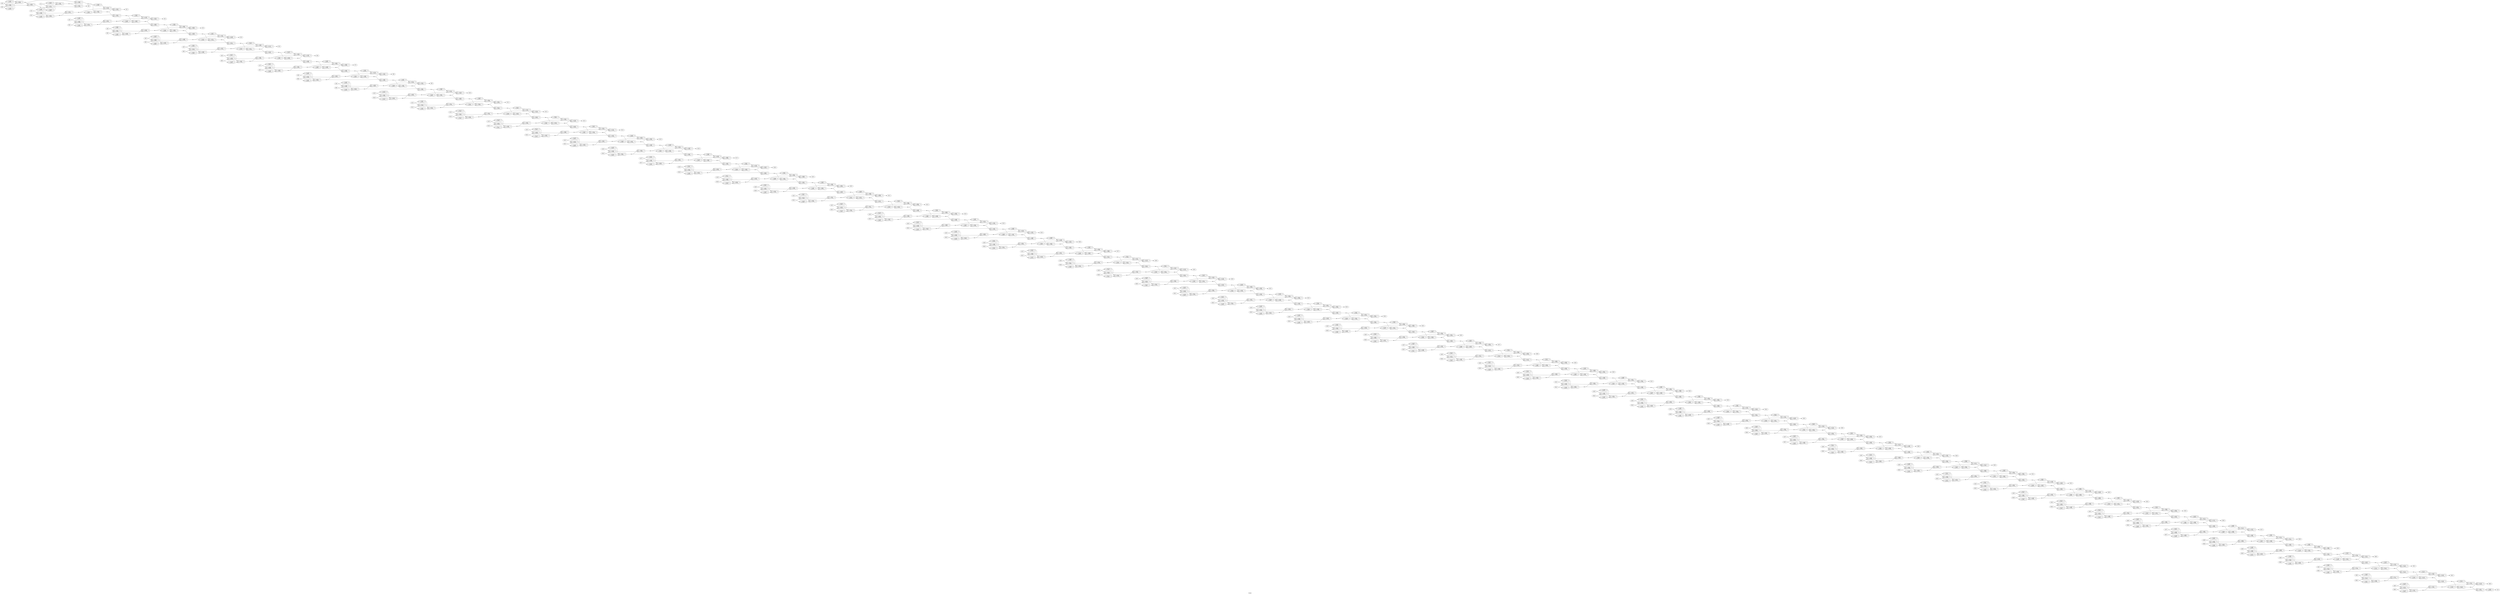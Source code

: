 digraph "RCA64" {
label="RCA64";
rankdir="LR";
remincross=true;
n641 [ shape=octagon, label="A[0]", color="black", fontcolor="black" ];
n642 [ shape=octagon, label="A[10]", color="black", fontcolor="black" ];
n643 [ shape=octagon, label="A[11]", color="black", fontcolor="black" ];
n644 [ shape=octagon, label="A[12]", color="black", fontcolor="black" ];
n645 [ shape=octagon, label="A[13]", color="black", fontcolor="black" ];
n646 [ shape=octagon, label="A[14]", color="black", fontcolor="black" ];
n647 [ shape=octagon, label="A[15]", color="black", fontcolor="black" ];
n648 [ shape=octagon, label="A[16]", color="black", fontcolor="black" ];
n649 [ shape=octagon, label="A[17]", color="black", fontcolor="black" ];
n650 [ shape=octagon, label="A[18]", color="black", fontcolor="black" ];
n651 [ shape=octagon, label="A[19]", color="black", fontcolor="black" ];
n652 [ shape=octagon, label="A[1]", color="black", fontcolor="black" ];
n653 [ shape=octagon, label="A[20]", color="black", fontcolor="black" ];
n654 [ shape=octagon, label="A[21]", color="black", fontcolor="black" ];
n655 [ shape=octagon, label="A[22]", color="black", fontcolor="black" ];
n656 [ shape=octagon, label="A[23]", color="black", fontcolor="black" ];
n657 [ shape=octagon, label="A[24]", color="black", fontcolor="black" ];
n658 [ shape=octagon, label="A[25]", color="black", fontcolor="black" ];
n659 [ shape=octagon, label="A[26]", color="black", fontcolor="black" ];
n660 [ shape=octagon, label="A[27]", color="black", fontcolor="black" ];
n661 [ shape=octagon, label="A[28]", color="black", fontcolor="black" ];
n662 [ shape=octagon, label="A[29]", color="black", fontcolor="black" ];
n663 [ shape=octagon, label="A[2]", color="black", fontcolor="black" ];
n664 [ shape=octagon, label="A[30]", color="black", fontcolor="black" ];
n665 [ shape=octagon, label="A[31]", color="black", fontcolor="black" ];
n666 [ shape=octagon, label="A[32]", color="black", fontcolor="black" ];
n667 [ shape=octagon, label="A[33]", color="black", fontcolor="black" ];
n668 [ shape=octagon, label="A[34]", color="black", fontcolor="black" ];
n669 [ shape=octagon, label="A[35]", color="black", fontcolor="black" ];
n670 [ shape=octagon, label="A[36]", color="black", fontcolor="black" ];
n671 [ shape=octagon, label="A[37]", color="black", fontcolor="black" ];
n672 [ shape=octagon, label="A[38]", color="black", fontcolor="black" ];
n673 [ shape=octagon, label="A[39]", color="black", fontcolor="black" ];
n674 [ shape=octagon, label="A[3]", color="black", fontcolor="black" ];
n675 [ shape=octagon, label="A[40]", color="black", fontcolor="black" ];
n676 [ shape=octagon, label="A[41]", color="black", fontcolor="black" ];
n677 [ shape=octagon, label="A[42]", color="black", fontcolor="black" ];
n678 [ shape=octagon, label="A[43]", color="black", fontcolor="black" ];
n679 [ shape=octagon, label="A[44]", color="black", fontcolor="black" ];
n680 [ shape=octagon, label="A[45]", color="black", fontcolor="black" ];
n681 [ shape=octagon, label="A[46]", color="black", fontcolor="black" ];
n682 [ shape=octagon, label="A[47]", color="black", fontcolor="black" ];
n683 [ shape=octagon, label="A[48]", color="black", fontcolor="black" ];
n684 [ shape=octagon, label="A[49]", color="black", fontcolor="black" ];
n685 [ shape=octagon, label="A[4]", color="black", fontcolor="black" ];
n686 [ shape=octagon, label="A[50]", color="black", fontcolor="black" ];
n687 [ shape=octagon, label="A[51]", color="black", fontcolor="black" ];
n688 [ shape=octagon, label="A[52]", color="black", fontcolor="black" ];
n689 [ shape=octagon, label="A[53]", color="black", fontcolor="black" ];
n690 [ shape=octagon, label="A[54]", color="black", fontcolor="black" ];
n691 [ shape=octagon, label="A[55]", color="black", fontcolor="black" ];
n692 [ shape=octagon, label="A[56]", color="black", fontcolor="black" ];
n693 [ shape=octagon, label="A[57]", color="black", fontcolor="black" ];
n694 [ shape=octagon, label="A[58]", color="black", fontcolor="black" ];
n695 [ shape=octagon, label="A[59]", color="black", fontcolor="black" ];
n696 [ shape=octagon, label="A[5]", color="black", fontcolor="black" ];
n697 [ shape=octagon, label="A[60]", color="black", fontcolor="black" ];
n698 [ shape=octagon, label="A[61]", color="black", fontcolor="black" ];
n699 [ shape=octagon, label="A[62]", color="black", fontcolor="black" ];
n700 [ shape=octagon, label="A[63]", color="black", fontcolor="black" ];
n701 [ shape=octagon, label="A[6]", color="black", fontcolor="black" ];
n702 [ shape=octagon, label="A[7]", color="black", fontcolor="black" ];
n703 [ shape=octagon, label="A[8]", color="black", fontcolor="black" ];
n704 [ shape=octagon, label="A[9]", color="black", fontcolor="black" ];
n705 [ shape=octagon, label="B[0]", color="black", fontcolor="black" ];
n706 [ shape=octagon, label="B[10]", color="black", fontcolor="black" ];
n707 [ shape=octagon, label="B[11]", color="black", fontcolor="black" ];
n708 [ shape=octagon, label="B[12]", color="black", fontcolor="black" ];
n709 [ shape=octagon, label="B[13]", color="black", fontcolor="black" ];
n710 [ shape=octagon, label="B[14]", color="black", fontcolor="black" ];
n711 [ shape=octagon, label="B[15]", color="black", fontcolor="black" ];
n712 [ shape=octagon, label="B[16]", color="black", fontcolor="black" ];
n713 [ shape=octagon, label="B[17]", color="black", fontcolor="black" ];
n714 [ shape=octagon, label="B[18]", color="black", fontcolor="black" ];
n715 [ shape=octagon, label="B[19]", color="black", fontcolor="black" ];
n716 [ shape=octagon, label="B[1]", color="black", fontcolor="black" ];
n717 [ shape=octagon, label="B[20]", color="black", fontcolor="black" ];
n718 [ shape=octagon, label="B[21]", color="black", fontcolor="black" ];
n719 [ shape=octagon, label="B[22]", color="black", fontcolor="black" ];
n720 [ shape=octagon, label="B[23]", color="black", fontcolor="black" ];
n721 [ shape=octagon, label="B[24]", color="black", fontcolor="black" ];
n722 [ shape=octagon, label="B[25]", color="black", fontcolor="black" ];
n723 [ shape=octagon, label="B[26]", color="black", fontcolor="black" ];
n724 [ shape=octagon, label="B[27]", color="black", fontcolor="black" ];
n725 [ shape=octagon, label="B[28]", color="black", fontcolor="black" ];
n726 [ shape=octagon, label="B[29]", color="black", fontcolor="black" ];
n727 [ shape=octagon, label="B[2]", color="black", fontcolor="black" ];
n728 [ shape=octagon, label="B[30]", color="black", fontcolor="black" ];
n729 [ shape=octagon, label="B[31]", color="black", fontcolor="black" ];
n730 [ shape=octagon, label="B[32]", color="black", fontcolor="black" ];
n731 [ shape=octagon, label="B[33]", color="black", fontcolor="black" ];
n732 [ shape=octagon, label="B[34]", color="black", fontcolor="black" ];
n733 [ shape=octagon, label="B[35]", color="black", fontcolor="black" ];
n734 [ shape=octagon, label="B[36]", color="black", fontcolor="black" ];
n735 [ shape=octagon, label="B[37]", color="black", fontcolor="black" ];
n736 [ shape=octagon, label="B[38]", color="black", fontcolor="black" ];
n737 [ shape=octagon, label="B[39]", color="black", fontcolor="black" ];
n738 [ shape=octagon, label="B[3]", color="black", fontcolor="black" ];
n739 [ shape=octagon, label="B[40]", color="black", fontcolor="black" ];
n740 [ shape=octagon, label="B[41]", color="black", fontcolor="black" ];
n741 [ shape=octagon, label="B[42]", color="black", fontcolor="black" ];
n742 [ shape=octagon, label="B[43]", color="black", fontcolor="black" ];
n743 [ shape=octagon, label="B[44]", color="black", fontcolor="black" ];
n744 [ shape=octagon, label="B[45]", color="black", fontcolor="black" ];
n745 [ shape=octagon, label="B[46]", color="black", fontcolor="black" ];
n746 [ shape=octagon, label="B[47]", color="black", fontcolor="black" ];
n747 [ shape=octagon, label="B[48]", color="black", fontcolor="black" ];
n748 [ shape=octagon, label="B[49]", color="black", fontcolor="black" ];
n749 [ shape=octagon, label="B[4]", color="black", fontcolor="black" ];
n750 [ shape=octagon, label="B[50]", color="black", fontcolor="black" ];
n751 [ shape=octagon, label="B[51]", color="black", fontcolor="black" ];
n752 [ shape=octagon, label="B[52]", color="black", fontcolor="black" ];
n753 [ shape=octagon, label="B[53]", color="black", fontcolor="black" ];
n754 [ shape=octagon, label="B[54]", color="black", fontcolor="black" ];
n755 [ shape=octagon, label="B[55]", color="black", fontcolor="black" ];
n756 [ shape=octagon, label="B[56]", color="black", fontcolor="black" ];
n757 [ shape=octagon, label="B[57]", color="black", fontcolor="black" ];
n758 [ shape=octagon, label="B[58]", color="black", fontcolor="black" ];
n759 [ shape=octagon, label="B[59]", color="black", fontcolor="black" ];
n760 [ shape=octagon, label="B[5]", color="black", fontcolor="black" ];
n761 [ shape=octagon, label="B[60]", color="black", fontcolor="black" ];
n762 [ shape=octagon, label="B[61]", color="black", fontcolor="black" ];
n763 [ shape=octagon, label="B[62]", color="black", fontcolor="black" ];
n764 [ shape=octagon, label="B[63]", color="black", fontcolor="black" ];
n765 [ shape=octagon, label="B[6]", color="black", fontcolor="black" ];
n766 [ shape=octagon, label="B[7]", color="black", fontcolor="black" ];
n767 [ shape=octagon, label="B[8]", color="black", fontcolor="black" ];
n768 [ shape=octagon, label="B[9]", color="black", fontcolor="black" ];
n769 [ shape=octagon, label="Cin", color="black", fontcolor="black" ];
n770 [ shape=octagon, label="Cout", color="black", fontcolor="black" ];
n771 [ shape=octagon, label="S[0]", color="black", fontcolor="black" ];
n772 [ shape=octagon, label="S[10]", color="black", fontcolor="black" ];
n773 [ shape=octagon, label="S[11]", color="black", fontcolor="black" ];
n774 [ shape=octagon, label="S[12]", color="black", fontcolor="black" ];
n775 [ shape=octagon, label="S[13]", color="black", fontcolor="black" ];
n776 [ shape=octagon, label="S[14]", color="black", fontcolor="black" ];
n777 [ shape=octagon, label="S[15]", color="black", fontcolor="black" ];
n778 [ shape=octagon, label="S[16]", color="black", fontcolor="black" ];
n779 [ shape=octagon, label="S[17]", color="black", fontcolor="black" ];
n780 [ shape=octagon, label="S[18]", color="black", fontcolor="black" ];
n781 [ shape=octagon, label="S[19]", color="black", fontcolor="black" ];
n782 [ shape=octagon, label="S[1]", color="black", fontcolor="black" ];
n783 [ shape=octagon, label="S[20]", color="black", fontcolor="black" ];
n784 [ shape=octagon, label="S[21]", color="black", fontcolor="black" ];
n785 [ shape=octagon, label="S[22]", color="black", fontcolor="black" ];
n786 [ shape=octagon, label="S[23]", color="black", fontcolor="black" ];
n787 [ shape=octagon, label="S[24]", color="black", fontcolor="black" ];
n788 [ shape=octagon, label="S[25]", color="black", fontcolor="black" ];
n789 [ shape=octagon, label="S[26]", color="black", fontcolor="black" ];
n790 [ shape=octagon, label="S[27]", color="black", fontcolor="black" ];
n791 [ shape=octagon, label="S[28]", color="black", fontcolor="black" ];
n792 [ shape=octagon, label="S[29]", color="black", fontcolor="black" ];
n793 [ shape=octagon, label="S[2]", color="black", fontcolor="black" ];
n794 [ shape=octagon, label="S[30]", color="black", fontcolor="black" ];
n795 [ shape=octagon, label="S[31]", color="black", fontcolor="black" ];
n796 [ shape=octagon, label="S[32]", color="black", fontcolor="black" ];
n797 [ shape=octagon, label="S[33]", color="black", fontcolor="black" ];
n798 [ shape=octagon, label="S[34]", color="black", fontcolor="black" ];
n799 [ shape=octagon, label="S[35]", color="black", fontcolor="black" ];
n800 [ shape=octagon, label="S[36]", color="black", fontcolor="black" ];
n801 [ shape=octagon, label="S[37]", color="black", fontcolor="black" ];
n802 [ shape=octagon, label="S[38]", color="black", fontcolor="black" ];
n803 [ shape=octagon, label="S[39]", color="black", fontcolor="black" ];
n804 [ shape=octagon, label="S[3]", color="black", fontcolor="black" ];
n805 [ shape=octagon, label="S[40]", color="black", fontcolor="black" ];
n806 [ shape=octagon, label="S[41]", color="black", fontcolor="black" ];
n807 [ shape=octagon, label="S[42]", color="black", fontcolor="black" ];
n808 [ shape=octagon, label="S[43]", color="black", fontcolor="black" ];
n809 [ shape=octagon, label="S[44]", color="black", fontcolor="black" ];
n810 [ shape=octagon, label="S[45]", color="black", fontcolor="black" ];
n811 [ shape=octagon, label="S[46]", color="black", fontcolor="black" ];
n812 [ shape=octagon, label="S[47]", color="black", fontcolor="black" ];
n813 [ shape=octagon, label="S[48]", color="black", fontcolor="black" ];
n814 [ shape=octagon, label="S[49]", color="black", fontcolor="black" ];
n815 [ shape=octagon, label="S[4]", color="black", fontcolor="black" ];
n816 [ shape=octagon, label="S[50]", color="black", fontcolor="black" ];
n817 [ shape=octagon, label="S[51]", color="black", fontcolor="black" ];
n818 [ shape=octagon, label="S[52]", color="black", fontcolor="black" ];
n819 [ shape=octagon, label="S[53]", color="black", fontcolor="black" ];
n820 [ shape=octagon, label="S[54]", color="black", fontcolor="black" ];
n821 [ shape=octagon, label="S[55]", color="black", fontcolor="black" ];
n822 [ shape=octagon, label="S[56]", color="black", fontcolor="black" ];
n823 [ shape=octagon, label="S[57]", color="black", fontcolor="black" ];
n824 [ shape=octagon, label="S[58]", color="black", fontcolor="black" ];
n825 [ shape=octagon, label="S[59]", color="black", fontcolor="black" ];
n826 [ shape=octagon, label="S[5]", color="black", fontcolor="black" ];
n827 [ shape=octagon, label="S[60]", color="black", fontcolor="black" ];
n828 [ shape=octagon, label="S[61]", color="black", fontcolor="black" ];
n829 [ shape=octagon, label="S[62]", color="black", fontcolor="black" ];
n830 [ shape=octagon, label="S[63]", color="black", fontcolor="black" ];
n831 [ shape=octagon, label="S[6]", color="black", fontcolor="black" ];
n832 [ shape=octagon, label="S[7]", color="black", fontcolor="black" ];
n833 [ shape=octagon, label="S[8]", color="black", fontcolor="black" ];
n834 [ shape=octagon, label="S[9]", color="black", fontcolor="black" ];
c837 [ shape=record, label="{{<p835> A}|$1152\n$_NOT_|{<p836> Y}}" ];
c838 [ shape=record, label="{{<p835> A}|$1153\n$_NOT_|{<p836> Y}}" ];
c839 [ shape=record, label="{{<p835> A}|$1154\n$_NOT_|{<p836> Y}}" ];
c840 [ shape=record, label="{{<p835> A}|$1155\n$_NOT_|{<p836> Y}}" ];
c841 [ shape=record, label="{{<p835> A}|$1156\n$_NOT_|{<p836> Y}}" ];
c842 [ shape=record, label="{{<p835> A}|$1157\n$_NOT_|{<p836> Y}}" ];
c843 [ shape=record, label="{{<p835> A}|$1158\n$_NOT_|{<p836> Y}}" ];
c844 [ shape=record, label="{{<p835> A}|$1159\n$_NOT_|{<p836> Y}}" ];
c845 [ shape=record, label="{{<p835> A}|$1160\n$_NOT_|{<p836> Y}}" ];
c846 [ shape=record, label="{{<p835> A}|$1161\n$_NOT_|{<p836> Y}}" ];
c847 [ shape=record, label="{{<p835> A}|$1162\n$_NOT_|{<p836> Y}}" ];
c848 [ shape=record, label="{{<p835> A}|$1163\n$_NOT_|{<p836> Y}}" ];
c849 [ shape=record, label="{{<p835> A}|$1164\n$_NOT_|{<p836> Y}}" ];
c850 [ shape=record, label="{{<p835> A}|$1165\n$_NOT_|{<p836> Y}}" ];
c851 [ shape=record, label="{{<p835> A}|$1166\n$_NOT_|{<p836> Y}}" ];
c852 [ shape=record, label="{{<p835> A}|$1167\n$_NOT_|{<p836> Y}}" ];
c853 [ shape=record, label="{{<p835> A}|$1168\n$_NOT_|{<p836> Y}}" ];
c854 [ shape=record, label="{{<p835> A}|$1169\n$_NOT_|{<p836> Y}}" ];
c855 [ shape=record, label="{{<p835> A}|$1170\n$_NOT_|{<p836> Y}}" ];
c856 [ shape=record, label="{{<p835> A}|$1171\n$_NOT_|{<p836> Y}}" ];
c857 [ shape=record, label="{{<p835> A}|$1172\n$_NOT_|{<p836> Y}}" ];
c858 [ shape=record, label="{{<p835> A}|$1173\n$_NOT_|{<p836> Y}}" ];
c859 [ shape=record, label="{{<p835> A}|$1174\n$_NOT_|{<p836> Y}}" ];
c860 [ shape=record, label="{{<p835> A}|$1175\n$_NOT_|{<p836> Y}}" ];
c861 [ shape=record, label="{{<p835> A}|$1176\n$_NOT_|{<p836> Y}}" ];
c862 [ shape=record, label="{{<p835> A}|$1177\n$_NOT_|{<p836> Y}}" ];
c863 [ shape=record, label="{{<p835> A}|$1178\n$_NOT_|{<p836> Y}}" ];
c864 [ shape=record, label="{{<p835> A}|$1179\n$_NOT_|{<p836> Y}}" ];
c865 [ shape=record, label="{{<p835> A}|$1180\n$_NOT_|{<p836> Y}}" ];
c866 [ shape=record, label="{{<p835> A}|$1181\n$_NOT_|{<p836> Y}}" ];
c867 [ shape=record, label="{{<p835> A}|$1182\n$_NOT_|{<p836> Y}}" ];
c868 [ shape=record, label="{{<p835> A}|$1183\n$_NOT_|{<p836> Y}}" ];
c869 [ shape=record, label="{{<p835> A}|$1184\n$_NOT_|{<p836> Y}}" ];
c870 [ shape=record, label="{{<p835> A}|$1185\n$_NOT_|{<p836> Y}}" ];
c871 [ shape=record, label="{{<p835> A}|$1186\n$_NOT_|{<p836> Y}}" ];
c872 [ shape=record, label="{{<p835> A}|$1187\n$_NOT_|{<p836> Y}}" ];
c873 [ shape=record, label="{{<p835> A}|$1188\n$_NOT_|{<p836> Y}}" ];
c874 [ shape=record, label="{{<p835> A}|$1189\n$_NOT_|{<p836> Y}}" ];
c875 [ shape=record, label="{{<p835> A}|$1190\n$_NOT_|{<p836> Y}}" ];
c876 [ shape=record, label="{{<p835> A}|$1191\n$_NOT_|{<p836> Y}}" ];
c877 [ shape=record, label="{{<p835> A}|$1192\n$_NOT_|{<p836> Y}}" ];
c878 [ shape=record, label="{{<p835> A}|$1193\n$_NOT_|{<p836> Y}}" ];
c879 [ shape=record, label="{{<p835> A}|$1194\n$_NOT_|{<p836> Y}}" ];
c880 [ shape=record, label="{{<p835> A}|$1195\n$_NOT_|{<p836> Y}}" ];
c881 [ shape=record, label="{{<p835> A}|$1196\n$_NOT_|{<p836> Y}}" ];
c882 [ shape=record, label="{{<p835> A}|$1197\n$_NOT_|{<p836> Y}}" ];
c883 [ shape=record, label="{{<p835> A}|$1198\n$_NOT_|{<p836> Y}}" ];
c884 [ shape=record, label="{{<p835> A}|$1199\n$_NOT_|{<p836> Y}}" ];
c885 [ shape=record, label="{{<p835> A}|$1200\n$_NOT_|{<p836> Y}}" ];
c886 [ shape=record, label="{{<p835> A}|$1201\n$_NOT_|{<p836> Y}}" ];
c887 [ shape=record, label="{{<p835> A}|$1202\n$_NOT_|{<p836> Y}}" ];
c888 [ shape=record, label="{{<p835> A}|$1203\n$_NOT_|{<p836> Y}}" ];
c889 [ shape=record, label="{{<p835> A}|$1204\n$_NOT_|{<p836> Y}}" ];
c890 [ shape=record, label="{{<p835> A}|$1205\n$_NOT_|{<p836> Y}}" ];
c891 [ shape=record, label="{{<p835> A}|$1206\n$_NOT_|{<p836> Y}}" ];
c892 [ shape=record, label="{{<p835> A}|$1207\n$_NOT_|{<p836> Y}}" ];
c893 [ shape=record, label="{{<p835> A}|$1208\n$_NOT_|{<p836> Y}}" ];
c894 [ shape=record, label="{{<p835> A}|$1209\n$_NOT_|{<p836> Y}}" ];
c895 [ shape=record, label="{{<p835> A}|$1210\n$_NOT_|{<p836> Y}}" ];
c896 [ shape=record, label="{{<p835> A}|$1211\n$_NOT_|{<p836> Y}}" ];
c897 [ shape=record, label="{{<p835> A}|$1212\n$_NOT_|{<p836> Y}}" ];
c898 [ shape=record, label="{{<p835> A}|$1213\n$_NOT_|{<p836> Y}}" ];
c899 [ shape=record, label="{{<p835> A}|$1214\n$_NOT_|{<p836> Y}}" ];
c900 [ shape=record, label="{{<p835> A}|$1215\n$_NOT_|{<p836> Y}}" ];
c901 [ shape=record, label="{{<p835> A}|$1216\n$_NOT_|{<p836> Y}}" ];
c902 [ shape=record, label="{{<p835> A}|$1217\n$_NOT_|{<p836> Y}}" ];
c903 [ shape=record, label="{{<p835> A}|$1218\n$_NOT_|{<p836> Y}}" ];
c904 [ shape=record, label="{{<p835> A}|$1219\n$_NOT_|{<p836> Y}}" ];
c905 [ shape=record, label="{{<p835> A}|$1220\n$_NOT_|{<p836> Y}}" ];
c906 [ shape=record, label="{{<p835> A}|$1221\n$_NOT_|{<p836> Y}}" ];
c907 [ shape=record, label="{{<p835> A}|$1222\n$_NOT_|{<p836> Y}}" ];
c908 [ shape=record, label="{{<p835> A}|$1223\n$_NOT_|{<p836> Y}}" ];
c909 [ shape=record, label="{{<p835> A}|$1224\n$_NOT_|{<p836> Y}}" ];
c910 [ shape=record, label="{{<p835> A}|$1225\n$_NOT_|{<p836> Y}}" ];
c911 [ shape=record, label="{{<p835> A}|$1226\n$_NOT_|{<p836> Y}}" ];
c912 [ shape=record, label="{{<p835> A}|$1227\n$_NOT_|{<p836> Y}}" ];
c913 [ shape=record, label="{{<p835> A}|$1228\n$_NOT_|{<p836> Y}}" ];
c914 [ shape=record, label="{{<p835> A}|$1229\n$_NOT_|{<p836> Y}}" ];
c915 [ shape=record, label="{{<p835> A}|$1230\n$_NOT_|{<p836> Y}}" ];
c916 [ shape=record, label="{{<p835> A}|$1231\n$_NOT_|{<p836> Y}}" ];
c917 [ shape=record, label="{{<p835> A}|$1232\n$_NOT_|{<p836> Y}}" ];
c918 [ shape=record, label="{{<p835> A}|$1233\n$_NOT_|{<p836> Y}}" ];
c919 [ shape=record, label="{{<p835> A}|$1234\n$_NOT_|{<p836> Y}}" ];
c920 [ shape=record, label="{{<p835> A}|$1235\n$_NOT_|{<p836> Y}}" ];
c921 [ shape=record, label="{{<p835> A}|$1236\n$_NOT_|{<p836> Y}}" ];
c922 [ shape=record, label="{{<p835> A}|$1237\n$_NOT_|{<p836> Y}}" ];
c923 [ shape=record, label="{{<p835> A}|$1238\n$_NOT_|{<p836> Y}}" ];
c924 [ shape=record, label="{{<p835> A}|$1239\n$_NOT_|{<p836> Y}}" ];
c925 [ shape=record, label="{{<p835> A}|$1240\n$_NOT_|{<p836> Y}}" ];
c926 [ shape=record, label="{{<p835> A}|$1241\n$_NOT_|{<p836> Y}}" ];
c927 [ shape=record, label="{{<p835> A}|$1242\n$_NOT_|{<p836> Y}}" ];
c928 [ shape=record, label="{{<p835> A}|$1243\n$_NOT_|{<p836> Y}}" ];
c929 [ shape=record, label="{{<p835> A}|$1244\n$_NOT_|{<p836> Y}}" ];
c930 [ shape=record, label="{{<p835> A}|$1245\n$_NOT_|{<p836> Y}}" ];
c931 [ shape=record, label="{{<p835> A}|$1246\n$_NOT_|{<p836> Y}}" ];
c932 [ shape=record, label="{{<p835> A}|$1247\n$_NOT_|{<p836> Y}}" ];
c933 [ shape=record, label="{{<p835> A}|$1248\n$_NOT_|{<p836> Y}}" ];
c934 [ shape=record, label="{{<p835> A}|$1249\n$_NOT_|{<p836> Y}}" ];
c935 [ shape=record, label="{{<p835> A}|$1250\n$_NOT_|{<p836> Y}}" ];
c936 [ shape=record, label="{{<p835> A}|$1251\n$_NOT_|{<p836> Y}}" ];
c937 [ shape=record, label="{{<p835> A}|$1252\n$_NOT_|{<p836> Y}}" ];
c938 [ shape=record, label="{{<p835> A}|$1253\n$_NOT_|{<p836> Y}}" ];
c939 [ shape=record, label="{{<p835> A}|$1254\n$_NOT_|{<p836> Y}}" ];
c940 [ shape=record, label="{{<p835> A}|$1255\n$_NOT_|{<p836> Y}}" ];
c941 [ shape=record, label="{{<p835> A}|$1256\n$_NOT_|{<p836> Y}}" ];
c942 [ shape=record, label="{{<p835> A}|$1257\n$_NOT_|{<p836> Y}}" ];
c943 [ shape=record, label="{{<p835> A}|$1258\n$_NOT_|{<p836> Y}}" ];
c944 [ shape=record, label="{{<p835> A}|$1259\n$_NOT_|{<p836> Y}}" ];
c945 [ shape=record, label="{{<p835> A}|$1260\n$_NOT_|{<p836> Y}}" ];
c946 [ shape=record, label="{{<p835> A}|$1261\n$_NOT_|{<p836> Y}}" ];
c947 [ shape=record, label="{{<p835> A}|$1262\n$_NOT_|{<p836> Y}}" ];
c948 [ shape=record, label="{{<p835> A}|$1263\n$_NOT_|{<p836> Y}}" ];
c949 [ shape=record, label="{{<p835> A}|$1264\n$_NOT_|{<p836> Y}}" ];
c950 [ shape=record, label="{{<p835> A}|$1265\n$_NOT_|{<p836> Y}}" ];
c951 [ shape=record, label="{{<p835> A}|$1266\n$_NOT_|{<p836> Y}}" ];
c952 [ shape=record, label="{{<p835> A}|$1267\n$_NOT_|{<p836> Y}}" ];
c953 [ shape=record, label="{{<p835> A}|$1268\n$_NOT_|{<p836> Y}}" ];
c954 [ shape=record, label="{{<p835> A}|$1269\n$_NOT_|{<p836> Y}}" ];
c955 [ shape=record, label="{{<p835> A}|$1270\n$_NOT_|{<p836> Y}}" ];
c956 [ shape=record, label="{{<p835> A}|$1271\n$_NOT_|{<p836> Y}}" ];
c957 [ shape=record, label="{{<p835> A}|$1272\n$_NOT_|{<p836> Y}}" ];
c958 [ shape=record, label="{{<p835> A}|$1273\n$_NOT_|{<p836> Y}}" ];
c959 [ shape=record, label="{{<p835> A}|$1274\n$_NOT_|{<p836> Y}}" ];
c960 [ shape=record, label="{{<p835> A}|$1275\n$_NOT_|{<p836> Y}}" ];
c961 [ shape=record, label="{{<p835> A}|$1276\n$_NOT_|{<p836> Y}}" ];
c962 [ shape=record, label="{{<p835> A}|$1277\n$_NOT_|{<p836> Y}}" ];
c963 [ shape=record, label="{{<p835> A}|$1278\n$_NOT_|{<p836> Y}}" ];
c964 [ shape=record, label="{{<p835> A}|$1279\n$_NOT_|{<p836> Y}}" ];
c965 [ shape=record, label="{{<p835> A}|$1280\n$_NOT_|{<p836> Y}}" ];
c967 [ shape=record, label="{{<p835> A|<p966> B}|$1281\n$_NOR_|{<p836> Y}}" ];
c968 [ shape=record, label="{{<p835> A|<p966> B}|$1282\n$_NOR_|{<p836> Y}}" ];
c969 [ shape=record, label="{{<p835> A|<p966> B}|$1283\n$_NOR_|{<p836> Y}}" ];
c970 [ shape=record, label="{{<p835> A|<p966> B}|$1284\n$_NOR_|{<p836> Y}}" ];
c971 [ shape=record, label="{{<p835> A|<p966> B}|$1285\n$_NOR_|{<p836> Y}}" ];
c972 [ shape=record, label="{{<p835> A|<p966> B}|$1286\n$_NOR_|{<p836> Y}}" ];
c973 [ shape=record, label="{{<p835> A|<p966> B}|$1287\n$_NOR_|{<p836> Y}}" ];
c974 [ shape=record, label="{{<p835> A|<p966> B}|$1288\n$_NOR_|{<p836> Y}}" ];
c975 [ shape=record, label="{{<p835> A|<p966> B}|$1289\n$_NOR_|{<p836> Y}}" ];
c976 [ shape=record, label="{{<p835> A|<p966> B}|$1290\n$_NOR_|{<p836> Y}}" ];
c977 [ shape=record, label="{{<p835> A|<p966> B}|$1291\n$_NOR_|{<p836> Y}}" ];
c978 [ shape=record, label="{{<p835> A|<p966> B}|$1292\n$_NOR_|{<p836> Y}}" ];
c979 [ shape=record, label="{{<p835> A|<p966> B}|$1293\n$_NOR_|{<p836> Y}}" ];
c980 [ shape=record, label="{{<p835> A|<p966> B}|$1294\n$_NOR_|{<p836> Y}}" ];
c981 [ shape=record, label="{{<p835> A|<p966> B}|$1295\n$_NOR_|{<p836> Y}}" ];
c982 [ shape=record, label="{{<p835> A|<p966> B}|$1296\n$_NOR_|{<p836> Y}}" ];
c983 [ shape=record, label="{{<p835> A|<p966> B}|$1297\n$_NOR_|{<p836> Y}}" ];
c984 [ shape=record, label="{{<p835> A|<p966> B}|$1298\n$_NOR_|{<p836> Y}}" ];
c985 [ shape=record, label="{{<p835> A|<p966> B}|$1299\n$_NOR_|{<p836> Y}}" ];
c986 [ shape=record, label="{{<p835> A|<p966> B}|$1300\n$_NOR_|{<p836> Y}}" ];
c987 [ shape=record, label="{{<p835> A|<p966> B}|$1301\n$_NOR_|{<p836> Y}}" ];
c988 [ shape=record, label="{{<p835> A|<p966> B}|$1302\n$_NOR_|{<p836> Y}}" ];
c989 [ shape=record, label="{{<p835> A|<p966> B}|$1303\n$_NOR_|{<p836> Y}}" ];
c990 [ shape=record, label="{{<p835> A|<p966> B}|$1304\n$_NOR_|{<p836> Y}}" ];
c991 [ shape=record, label="{{<p835> A|<p966> B}|$1305\n$_NOR_|{<p836> Y}}" ];
c992 [ shape=record, label="{{<p835> A|<p966> B}|$1306\n$_NOR_|{<p836> Y}}" ];
c993 [ shape=record, label="{{<p835> A|<p966> B}|$1307\n$_NOR_|{<p836> Y}}" ];
c994 [ shape=record, label="{{<p835> A|<p966> B}|$1308\n$_NOR_|{<p836> Y}}" ];
c995 [ shape=record, label="{{<p835> A|<p966> B}|$1309\n$_NOR_|{<p836> Y}}" ];
c996 [ shape=record, label="{{<p835> A|<p966> B}|$1310\n$_NOR_|{<p836> Y}}" ];
c997 [ shape=record, label="{{<p835> A|<p966> B}|$1311\n$_NOR_|{<p836> Y}}" ];
c998 [ shape=record, label="{{<p835> A|<p966> B}|$1312\n$_NOR_|{<p836> Y}}" ];
c999 [ shape=record, label="{{<p835> A|<p966> B}|$1313\n$_NOR_|{<p836> Y}}" ];
c1000 [ shape=record, label="{{<p835> A|<p966> B}|$1314\n$_NOR_|{<p836> Y}}" ];
c1001 [ shape=record, label="{{<p835> A|<p966> B}|$1315\n$_NOR_|{<p836> Y}}" ];
c1002 [ shape=record, label="{{<p835> A|<p966> B}|$1316\n$_NOR_|{<p836> Y}}" ];
c1003 [ shape=record, label="{{<p835> A|<p966> B}|$1317\n$_NOR_|{<p836> Y}}" ];
c1004 [ shape=record, label="{{<p835> A|<p966> B}|$1318\n$_NOR_|{<p836> Y}}" ];
c1005 [ shape=record, label="{{<p835> A|<p966> B}|$1319\n$_NOR_|{<p836> Y}}" ];
c1006 [ shape=record, label="{{<p835> A|<p966> B}|$1320\n$_NOR_|{<p836> Y}}" ];
c1007 [ shape=record, label="{{<p835> A|<p966> B}|$1321\n$_NOR_|{<p836> Y}}" ];
c1008 [ shape=record, label="{{<p835> A|<p966> B}|$1322\n$_NOR_|{<p836> Y}}" ];
c1009 [ shape=record, label="{{<p835> A|<p966> B}|$1323\n$_NOR_|{<p836> Y}}" ];
c1010 [ shape=record, label="{{<p835> A|<p966> B}|$1324\n$_NOR_|{<p836> Y}}" ];
c1011 [ shape=record, label="{{<p835> A|<p966> B}|$1325\n$_NOR_|{<p836> Y}}" ];
c1012 [ shape=record, label="{{<p835> A|<p966> B}|$1326\n$_NOR_|{<p836> Y}}" ];
c1013 [ shape=record, label="{{<p835> A|<p966> B}|$1327\n$_NOR_|{<p836> Y}}" ];
c1014 [ shape=record, label="{{<p835> A|<p966> B}|$1328\n$_NOR_|{<p836> Y}}" ];
c1015 [ shape=record, label="{{<p835> A|<p966> B}|$1329\n$_NOR_|{<p836> Y}}" ];
c1016 [ shape=record, label="{{<p835> A|<p966> B}|$1330\n$_NOR_|{<p836> Y}}" ];
c1017 [ shape=record, label="{{<p835> A|<p966> B}|$1331\n$_NOR_|{<p836> Y}}" ];
c1018 [ shape=record, label="{{<p835> A|<p966> B}|$1332\n$_NOR_|{<p836> Y}}" ];
c1019 [ shape=record, label="{{<p835> A|<p966> B}|$1333\n$_NOR_|{<p836> Y}}" ];
c1020 [ shape=record, label="{{<p835> A|<p966> B}|$1334\n$_NOR_|{<p836> Y}}" ];
c1021 [ shape=record, label="{{<p835> A|<p966> B}|$1335\n$_NOR_|{<p836> Y}}" ];
c1022 [ shape=record, label="{{<p835> A|<p966> B}|$1336\n$_NOR_|{<p836> Y}}" ];
c1023 [ shape=record, label="{{<p835> A|<p966> B}|$1337\n$_NOR_|{<p836> Y}}" ];
c1024 [ shape=record, label="{{<p835> A|<p966> B}|$1338\n$_NOR_|{<p836> Y}}" ];
c1025 [ shape=record, label="{{<p835> A|<p966> B}|$1339\n$_NOR_|{<p836> Y}}" ];
c1026 [ shape=record, label="{{<p835> A|<p966> B}|$1340\n$_NOR_|{<p836> Y}}" ];
c1027 [ shape=record, label="{{<p835> A|<p966> B}|$1341\n$_NOR_|{<p836> Y}}" ];
c1028 [ shape=record, label="{{<p835> A|<p966> B}|$1342\n$_NOR_|{<p836> Y}}" ];
c1029 [ shape=record, label="{{<p835> A|<p966> B}|$1343\n$_NOR_|{<p836> Y}}" ];
c1030 [ shape=record, label="{{<p835> A|<p966> B}|$1344\n$_NOR_|{<p836> Y}}" ];
c1031 [ shape=record, label="{{<p835> A|<p966> B}|$1345\n$_NOR_|{<p836> Y}}" ];
c1032 [ shape=record, label="{{<p835> A}|$1346\n$_NOT_|{<p836> Y}}" ];
c1033 [ shape=record, label="{{<p835> A|<p966> B}|$1347\n$_NOR_|{<p836> Y}}" ];
c1034 [ shape=record, label="{{<p835> A|<p966> B}|$1348\n$_NOR_|{<p836> Y}}" ];
c1035 [ shape=record, label="{{<p835> A}|$1349\n$_NOT_|{<p836> Y}}" ];
c1036 [ shape=record, label="{{<p835> A|<p966> B}|$1350\n$_NOR_|{<p836> Y}}" ];
c1037 [ shape=record, label="{{<p835> A|<p966> B}|$1351\n$_NOR_|{<p836> Y}}" ];
c1038 [ shape=record, label="{{<p835> A}|$1352\n$_NOT_|{<p836> Y}}" ];
c1039 [ shape=record, label="{{<p835> A|<p966> B}|$1353\n$_NOR_|{<p836> Y}}" ];
c1040 [ shape=record, label="{{<p835> A|<p966> B}|$1354\n$_NOR_|{<p836> Y}}" ];
c1041 [ shape=record, label="{{<p835> A}|$1355\n$_NOT_|{<p836> Y}}" ];
c1042 [ shape=record, label="{{<p835> A|<p966> B}|$1356\n$_NOR_|{<p836> Y}}" ];
c1043 [ shape=record, label="{{<p835> A|<p966> B}|$1357\n$_NOR_|{<p836> Y}}" ];
c1044 [ shape=record, label="{{<p835> A}|$1358\n$_NOT_|{<p836> Y}}" ];
c1045 [ shape=record, label="{{<p835> A|<p966> B}|$1359\n$_NOR_|{<p836> Y}}" ];
c1046 [ shape=record, label="{{<p835> A|<p966> B}|$1360\n$_NOR_|{<p836> Y}}" ];
c1047 [ shape=record, label="{{<p835> A}|$1361\n$_NOT_|{<p836> Y}}" ];
c1048 [ shape=record, label="{{<p835> A|<p966> B}|$1362\n$_NOR_|{<p836> Y}}" ];
c1049 [ shape=record, label="{{<p835> A|<p966> B}|$1363\n$_NOR_|{<p836> Y}}" ];
c1050 [ shape=record, label="{{<p835> A}|$1364\n$_NOT_|{<p836> Y}}" ];
c1051 [ shape=record, label="{{<p835> A|<p966> B}|$1365\n$_NOR_|{<p836> Y}}" ];
c1052 [ shape=record, label="{{<p835> A|<p966> B}|$1366\n$_NOR_|{<p836> Y}}" ];
c1053 [ shape=record, label="{{<p835> A}|$1367\n$_NOT_|{<p836> Y}}" ];
c1054 [ shape=record, label="{{<p835> A|<p966> B}|$1368\n$_NOR_|{<p836> Y}}" ];
c1055 [ shape=record, label="{{<p835> A|<p966> B}|$1369\n$_NOR_|{<p836> Y}}" ];
c1056 [ shape=record, label="{{<p835> A}|$1370\n$_NOT_|{<p836> Y}}" ];
c1057 [ shape=record, label="{{<p835> A|<p966> B}|$1371\n$_NOR_|{<p836> Y}}" ];
c1058 [ shape=record, label="{{<p835> A|<p966> B}|$1372\n$_NOR_|{<p836> Y}}" ];
c1059 [ shape=record, label="{{<p835> A}|$1373\n$_NOT_|{<p836> Y}}" ];
c1060 [ shape=record, label="{{<p835> A|<p966> B}|$1374\n$_NOR_|{<p836> Y}}" ];
c1061 [ shape=record, label="{{<p835> A|<p966> B}|$1375\n$_NOR_|{<p836> Y}}" ];
c1062 [ shape=record, label="{{<p835> A}|$1376\n$_NOT_|{<p836> Y}}" ];
c1063 [ shape=record, label="{{<p835> A|<p966> B}|$1377\n$_NOR_|{<p836> Y}}" ];
c1064 [ shape=record, label="{{<p835> A|<p966> B}|$1378\n$_NOR_|{<p836> Y}}" ];
c1065 [ shape=record, label="{{<p835> A}|$1379\n$_NOT_|{<p836> Y}}" ];
c1066 [ shape=record, label="{{<p835> A|<p966> B}|$1380\n$_NOR_|{<p836> Y}}" ];
c1067 [ shape=record, label="{{<p835> A|<p966> B}|$1381\n$_NOR_|{<p836> Y}}" ];
c1068 [ shape=record, label="{{<p835> A}|$1382\n$_NOT_|{<p836> Y}}" ];
c1069 [ shape=record, label="{{<p835> A|<p966> B}|$1383\n$_NOR_|{<p836> Y}}" ];
c1070 [ shape=record, label="{{<p835> A|<p966> B}|$1384\n$_NOR_|{<p836> Y}}" ];
c1071 [ shape=record, label="{{<p835> A}|$1385\n$_NOT_|{<p836> Y}}" ];
c1072 [ shape=record, label="{{<p835> A|<p966> B}|$1386\n$_NOR_|{<p836> Y}}" ];
c1073 [ shape=record, label="{{<p835> A|<p966> B}|$1387\n$_NOR_|{<p836> Y}}" ];
c1074 [ shape=record, label="{{<p835> A}|$1388\n$_NOT_|{<p836> Y}}" ];
c1075 [ shape=record, label="{{<p835> A|<p966> B}|$1389\n$_NOR_|{<p836> Y}}" ];
c1076 [ shape=record, label="{{<p835> A|<p966> B}|$1390\n$_NOR_|{<p836> Y}}" ];
c1077 [ shape=record, label="{{<p835> A}|$1391\n$_NOT_|{<p836> Y}}" ];
c1078 [ shape=record, label="{{<p835> A|<p966> B}|$1392\n$_NOR_|{<p836> Y}}" ];
c1079 [ shape=record, label="{{<p835> A|<p966> B}|$1393\n$_NOR_|{<p836> Y}}" ];
c1080 [ shape=record, label="{{<p835> A}|$1394\n$_NOT_|{<p836> Y}}" ];
c1081 [ shape=record, label="{{<p835> A|<p966> B}|$1395\n$_NOR_|{<p836> Y}}" ];
c1082 [ shape=record, label="{{<p835> A|<p966> B}|$1396\n$_NOR_|{<p836> Y}}" ];
c1083 [ shape=record, label="{{<p835> A}|$1397\n$_NOT_|{<p836> Y}}" ];
c1084 [ shape=record, label="{{<p835> A|<p966> B}|$1398\n$_NOR_|{<p836> Y}}" ];
c1085 [ shape=record, label="{{<p835> A|<p966> B}|$1399\n$_NOR_|{<p836> Y}}" ];
c1086 [ shape=record, label="{{<p835> A}|$1400\n$_NOT_|{<p836> Y}}" ];
c1087 [ shape=record, label="{{<p835> A|<p966> B}|$1401\n$_NOR_|{<p836> Y}}" ];
c1088 [ shape=record, label="{{<p835> A|<p966> B}|$1402\n$_NOR_|{<p836> Y}}" ];
c1089 [ shape=record, label="{{<p835> A}|$1403\n$_NOT_|{<p836> Y}}" ];
c1090 [ shape=record, label="{{<p835> A|<p966> B}|$1404\n$_NOR_|{<p836> Y}}" ];
c1091 [ shape=record, label="{{<p835> A|<p966> B}|$1405\n$_NOR_|{<p836> Y}}" ];
c1092 [ shape=record, label="{{<p835> A}|$1406\n$_NOT_|{<p836> Y}}" ];
c1093 [ shape=record, label="{{<p835> A|<p966> B}|$1407\n$_NOR_|{<p836> Y}}" ];
c1094 [ shape=record, label="{{<p835> A|<p966> B}|$1408\n$_NOR_|{<p836> Y}}" ];
c1095 [ shape=record, label="{{<p835> A}|$1409\n$_NOT_|{<p836> Y}}" ];
c1096 [ shape=record, label="{{<p835> A|<p966> B}|$1410\n$_NOR_|{<p836> Y}}" ];
c1097 [ shape=record, label="{{<p835> A|<p966> B}|$1411\n$_NOR_|{<p836> Y}}" ];
c1098 [ shape=record, label="{{<p835> A}|$1412\n$_NOT_|{<p836> Y}}" ];
c1099 [ shape=record, label="{{<p835> A|<p966> B}|$1413\n$_NOR_|{<p836> Y}}" ];
c1100 [ shape=record, label="{{<p835> A|<p966> B}|$1414\n$_NOR_|{<p836> Y}}" ];
c1101 [ shape=record, label="{{<p835> A}|$1415\n$_NOT_|{<p836> Y}}" ];
c1102 [ shape=record, label="{{<p835> A|<p966> B}|$1416\n$_NOR_|{<p836> Y}}" ];
c1103 [ shape=record, label="{{<p835> A|<p966> B}|$1417\n$_NOR_|{<p836> Y}}" ];
c1104 [ shape=record, label="{{<p835> A}|$1418\n$_NOT_|{<p836> Y}}" ];
c1105 [ shape=record, label="{{<p835> A|<p966> B}|$1419\n$_NOR_|{<p836> Y}}" ];
c1106 [ shape=record, label="{{<p835> A|<p966> B}|$1420\n$_NOR_|{<p836> Y}}" ];
c1107 [ shape=record, label="{{<p835> A}|$1421\n$_NOT_|{<p836> Y}}" ];
c1108 [ shape=record, label="{{<p835> A|<p966> B}|$1422\n$_NOR_|{<p836> Y}}" ];
c1109 [ shape=record, label="{{<p835> A|<p966> B}|$1423\n$_NOR_|{<p836> Y}}" ];
c1110 [ shape=record, label="{{<p835> A}|$1424\n$_NOT_|{<p836> Y}}" ];
c1111 [ shape=record, label="{{<p835> A|<p966> B}|$1425\n$_NOR_|{<p836> Y}}" ];
c1112 [ shape=record, label="{{<p835> A|<p966> B}|$1426\n$_NOR_|{<p836> Y}}" ];
c1113 [ shape=record, label="{{<p835> A}|$1427\n$_NOT_|{<p836> Y}}" ];
c1114 [ shape=record, label="{{<p835> A|<p966> B}|$1428\n$_NOR_|{<p836> Y}}" ];
c1115 [ shape=record, label="{{<p835> A|<p966> B}|$1429\n$_NOR_|{<p836> Y}}" ];
c1116 [ shape=record, label="{{<p835> A}|$1430\n$_NOT_|{<p836> Y}}" ];
c1117 [ shape=record, label="{{<p835> A|<p966> B}|$1431\n$_NOR_|{<p836> Y}}" ];
c1118 [ shape=record, label="{{<p835> A|<p966> B}|$1432\n$_NOR_|{<p836> Y}}" ];
c1119 [ shape=record, label="{{<p835> A}|$1433\n$_NOT_|{<p836> Y}}" ];
c1120 [ shape=record, label="{{<p835> A|<p966> B}|$1434\n$_NOR_|{<p836> Y}}" ];
c1121 [ shape=record, label="{{<p835> A|<p966> B}|$1435\n$_NOR_|{<p836> Y}}" ];
c1122 [ shape=record, label="{{<p835> A}|$1436\n$_NOT_|{<p836> Y}}" ];
c1123 [ shape=record, label="{{<p835> A|<p966> B}|$1437\n$_NOR_|{<p836> Y}}" ];
c1124 [ shape=record, label="{{<p835> A|<p966> B}|$1438\n$_NOR_|{<p836> Y}}" ];
c1125 [ shape=record, label="{{<p835> A}|$1439\n$_NOT_|{<p836> Y}}" ];
c1126 [ shape=record, label="{{<p835> A|<p966> B}|$1440\n$_NOR_|{<p836> Y}}" ];
c1127 [ shape=record, label="{{<p835> A|<p966> B}|$1441\n$_NOR_|{<p836> Y}}" ];
c1128 [ shape=record, label="{{<p835> A}|$1442\n$_NOT_|{<p836> Y}}" ];
c1129 [ shape=record, label="{{<p835> A|<p966> B}|$1443\n$_NOR_|{<p836> Y}}" ];
c1130 [ shape=record, label="{{<p835> A|<p966> B}|$1444\n$_NOR_|{<p836> Y}}" ];
c1131 [ shape=record, label="{{<p835> A}|$1445\n$_NOT_|{<p836> Y}}" ];
c1132 [ shape=record, label="{{<p835> A|<p966> B}|$1446\n$_NOR_|{<p836> Y}}" ];
c1133 [ shape=record, label="{{<p835> A|<p966> B}|$1447\n$_NOR_|{<p836> Y}}" ];
c1134 [ shape=record, label="{{<p835> A}|$1448\n$_NOT_|{<p836> Y}}" ];
c1135 [ shape=record, label="{{<p835> A|<p966> B}|$1449\n$_NOR_|{<p836> Y}}" ];
c1136 [ shape=record, label="{{<p835> A|<p966> B}|$1450\n$_NOR_|{<p836> Y}}" ];
c1137 [ shape=record, label="{{<p835> A}|$1451\n$_NOT_|{<p836> Y}}" ];
c1138 [ shape=record, label="{{<p835> A|<p966> B}|$1452\n$_NOR_|{<p836> Y}}" ];
c1139 [ shape=record, label="{{<p835> A|<p966> B}|$1453\n$_NOR_|{<p836> Y}}" ];
c1140 [ shape=record, label="{{<p835> A}|$1454\n$_NOT_|{<p836> Y}}" ];
c1141 [ shape=record, label="{{<p835> A|<p966> B}|$1455\n$_NOR_|{<p836> Y}}" ];
c1142 [ shape=record, label="{{<p835> A|<p966> B}|$1456\n$_NOR_|{<p836> Y}}" ];
c1143 [ shape=record, label="{{<p835> A}|$1457\n$_NOT_|{<p836> Y}}" ];
c1144 [ shape=record, label="{{<p835> A|<p966> B}|$1458\n$_NOR_|{<p836> Y}}" ];
c1145 [ shape=record, label="{{<p835> A|<p966> B}|$1459\n$_NOR_|{<p836> Y}}" ];
c1146 [ shape=record, label="{{<p835> A}|$1460\n$_NOT_|{<p836> Y}}" ];
c1147 [ shape=record, label="{{<p835> A|<p966> B}|$1461\n$_NOR_|{<p836> Y}}" ];
c1148 [ shape=record, label="{{<p835> A|<p966> B}|$1462\n$_NOR_|{<p836> Y}}" ];
c1149 [ shape=record, label="{{<p835> A}|$1463\n$_NOT_|{<p836> Y}}" ];
c1150 [ shape=record, label="{{<p835> A|<p966> B}|$1464\n$_NOR_|{<p836> Y}}" ];
c1151 [ shape=record, label="{{<p835> A|<p966> B}|$1465\n$_NOR_|{<p836> Y}}" ];
c1152 [ shape=record, label="{{<p835> A}|$1466\n$_NOT_|{<p836> Y}}" ];
c1153 [ shape=record, label="{{<p835> A|<p966> B}|$1467\n$_NOR_|{<p836> Y}}" ];
c1154 [ shape=record, label="{{<p835> A|<p966> B}|$1468\n$_NOR_|{<p836> Y}}" ];
c1155 [ shape=record, label="{{<p835> A}|$1469\n$_NOT_|{<p836> Y}}" ];
c1156 [ shape=record, label="{{<p835> A|<p966> B}|$1470\n$_NOR_|{<p836> Y}}" ];
c1157 [ shape=record, label="{{<p835> A|<p966> B}|$1471\n$_NOR_|{<p836> Y}}" ];
c1158 [ shape=record, label="{{<p835> A}|$1472\n$_NOT_|{<p836> Y}}" ];
c1159 [ shape=record, label="{{<p835> A|<p966> B}|$1473\n$_NOR_|{<p836> Y}}" ];
c1160 [ shape=record, label="{{<p835> A|<p966> B}|$1474\n$_NOR_|{<p836> Y}}" ];
c1161 [ shape=record, label="{{<p835> A}|$1475\n$_NOT_|{<p836> Y}}" ];
c1162 [ shape=record, label="{{<p835> A|<p966> B}|$1476\n$_NOR_|{<p836> Y}}" ];
c1163 [ shape=record, label="{{<p835> A|<p966> B}|$1477\n$_NOR_|{<p836> Y}}" ];
c1164 [ shape=record, label="{{<p835> A}|$1478\n$_NOT_|{<p836> Y}}" ];
c1165 [ shape=record, label="{{<p835> A|<p966> B}|$1479\n$_NOR_|{<p836> Y}}" ];
c1166 [ shape=record, label="{{<p835> A|<p966> B}|$1480\n$_NOR_|{<p836> Y}}" ];
c1167 [ shape=record, label="{{<p835> A}|$1481\n$_NOT_|{<p836> Y}}" ];
c1168 [ shape=record, label="{{<p835> A|<p966> B}|$1482\n$_NOR_|{<p836> Y}}" ];
c1169 [ shape=record, label="{{<p835> A|<p966> B}|$1483\n$_NOR_|{<p836> Y}}" ];
c1170 [ shape=record, label="{{<p835> A}|$1484\n$_NOT_|{<p836> Y}}" ];
c1171 [ shape=record, label="{{<p835> A|<p966> B}|$1485\n$_NOR_|{<p836> Y}}" ];
c1172 [ shape=record, label="{{<p835> A|<p966> B}|$1486\n$_NOR_|{<p836> Y}}" ];
c1173 [ shape=record, label="{{<p835> A}|$1487\n$_NOT_|{<p836> Y}}" ];
c1174 [ shape=record, label="{{<p835> A|<p966> B}|$1488\n$_NOR_|{<p836> Y}}" ];
c1175 [ shape=record, label="{{<p835> A|<p966> B}|$1489\n$_NOR_|{<p836> Y}}" ];
c1176 [ shape=record, label="{{<p835> A}|$1490\n$_NOT_|{<p836> Y}}" ];
c1177 [ shape=record, label="{{<p835> A|<p966> B}|$1491\n$_NOR_|{<p836> Y}}" ];
c1178 [ shape=record, label="{{<p835> A|<p966> B}|$1492\n$_NOR_|{<p836> Y}}" ];
c1179 [ shape=record, label="{{<p835> A}|$1493\n$_NOT_|{<p836> Y}}" ];
c1180 [ shape=record, label="{{<p835> A|<p966> B}|$1494\n$_NOR_|{<p836> Y}}" ];
c1181 [ shape=record, label="{{<p835> A|<p966> B}|$1495\n$_NOR_|{<p836> Y}}" ];
c1182 [ shape=record, label="{{<p835> A}|$1496\n$_NOT_|{<p836> Y}}" ];
c1183 [ shape=record, label="{{<p835> A|<p966> B}|$1497\n$_NOR_|{<p836> Y}}" ];
c1184 [ shape=record, label="{{<p835> A|<p966> B}|$1498\n$_NOR_|{<p836> Y}}" ];
c1185 [ shape=record, label="{{<p835> A}|$1499\n$_NOT_|{<p836> Y}}" ];
c1186 [ shape=record, label="{{<p835> A|<p966> B}|$1500\n$_NOR_|{<p836> Y}}" ];
c1187 [ shape=record, label="{{<p835> A|<p966> B}|$1501\n$_NOR_|{<p836> Y}}" ];
c1188 [ shape=record, label="{{<p835> A}|$1502\n$_NOT_|{<p836> Y}}" ];
c1189 [ shape=record, label="{{<p835> A|<p966> B}|$1503\n$_NOR_|{<p836> Y}}" ];
c1190 [ shape=record, label="{{<p835> A|<p966> B}|$1504\n$_NOR_|{<p836> Y}}" ];
c1191 [ shape=record, label="{{<p835> A}|$1505\n$_NOT_|{<p836> Y}}" ];
c1192 [ shape=record, label="{{<p835> A|<p966> B}|$1506\n$_NOR_|{<p836> Y}}" ];
c1193 [ shape=record, label="{{<p835> A|<p966> B}|$1507\n$_NOR_|{<p836> Y}}" ];
c1194 [ shape=record, label="{{<p835> A}|$1508\n$_NOT_|{<p836> Y}}" ];
c1195 [ shape=record, label="{{<p835> A|<p966> B}|$1509\n$_NOR_|{<p836> Y}}" ];
c1196 [ shape=record, label="{{<p835> A|<p966> B}|$1510\n$_NOR_|{<p836> Y}}" ];
c1197 [ shape=record, label="{{<p835> A}|$1511\n$_NOT_|{<p836> Y}}" ];
c1198 [ shape=record, label="{{<p835> A|<p966> B}|$1512\n$_NOR_|{<p836> Y}}" ];
c1199 [ shape=record, label="{{<p835> A|<p966> B}|$1513\n$_NOR_|{<p836> Y}}" ];
c1200 [ shape=record, label="{{<p835> A}|$1514\n$_NOT_|{<p836> Y}}" ];
c1201 [ shape=record, label="{{<p835> A|<p966> B}|$1515\n$_NOR_|{<p836> Y}}" ];
c1202 [ shape=record, label="{{<p835> A|<p966> B}|$1516\n$_NOR_|{<p836> Y}}" ];
c1203 [ shape=record, label="{{<p835> A}|$1517\n$_NOT_|{<p836> Y}}" ];
c1204 [ shape=record, label="{{<p835> A|<p966> B}|$1518\n$_NOR_|{<p836> Y}}" ];
c1205 [ shape=record, label="{{<p835> A|<p966> B}|$1519\n$_NOR_|{<p836> Y}}" ];
c1206 [ shape=record, label="{{<p835> A}|$1520\n$_NOT_|{<p836> Y}}" ];
c1207 [ shape=record, label="{{<p835> A|<p966> B}|$1521\n$_NOR_|{<p836> Y}}" ];
c1208 [ shape=record, label="{{<p835> A|<p966> B}|$1522\n$_NOR_|{<p836> Y}}" ];
c1209 [ shape=record, label="{{<p835> A}|$1523\n$_NOT_|{<p836> Y}}" ];
c1210 [ shape=record, label="{{<p835> A|<p966> B}|$1524\n$_NOR_|{<p836> Y}}" ];
c1211 [ shape=record, label="{{<p835> A|<p966> B}|$1525\n$_NOR_|{<p836> Y}}" ];
c1212 [ shape=record, label="{{<p835> A}|$1526\n$_NOT_|{<p836> Y}}" ];
c1213 [ shape=record, label="{{<p835> A|<p966> B}|$1527\n$_NOR_|{<p836> Y}}" ];
c1214 [ shape=record, label="{{<p835> A|<p966> B}|$1528\n$_NOR_|{<p836> Y}}" ];
c1215 [ shape=record, label="{{<p835> A}|$1529\n$_NOT_|{<p836> Y}}" ];
c1216 [ shape=record, label="{{<p835> A|<p966> B}|$1530\n$_NOR_|{<p836> Y}}" ];
c1217 [ shape=record, label="{{<p835> A|<p966> B}|$1531\n$_NOR_|{<p836> Y}}" ];
c1218 [ shape=record, label="{{<p835> A}|$1532\n$_NOT_|{<p836> Y}}" ];
c1219 [ shape=record, label="{{<p835> A|<p966> B}|$1533\n$_NOR_|{<p836> Y}}" ];
c1220 [ shape=record, label="{{<p835> A|<p966> B}|$1534\n$_NOR_|{<p836> Y}}" ];
c1221 [ shape=record, label="{{<p835> A}|$1535\n$_NOT_|{<p836> Y}}" ];
c1222 [ shape=record, label="{{<p835> A|<p966> B}|$1536\n$_NOR_|{<p836> Y}}" ];
c1223 [ shape=record, label="{{<p835> A|<p966> B}|$1537\n$_NOR_|{<p836> Y}}" ];
c1224 [ shape=record, label="{{<p835> A}|$1538\n$_NOT_|{<p836> Y}}" ];
c1225 [ shape=record, label="{{<p835> A|<p966> B}|$1539\n$_NOR_|{<p836> Y}}" ];
c1226 [ shape=record, label="{{<p835> A|<p966> B}|$1540\n$_NOR_|{<p836> Y}}" ];
c1227 [ shape=record, label="{{<p835> A}|$1541\n$_NOT_|{<p836> Y}}" ];
c1228 [ shape=record, label="{{<p835> A|<p966> B}|$1542\n$_NOR_|{<p836> Y}}" ];
c1229 [ shape=record, label="{{<p835> A|<p966> B}|$1543\n$_NOR_|{<p836> Y}}" ];
c1230 [ shape=record, label="{{<p835> A}|$1544\n$_NOT_|{<p836> Y}}" ];
c1231 [ shape=record, label="{{<p835> A|<p966> B}|$1545\n$_NOR_|{<p836> Y}}" ];
c1232 [ shape=record, label="{{<p835> A|<p966> B}|$1546\n$_NOR_|{<p836> Y}}" ];
c1233 [ shape=record, label="{{<p835> A}|$1547\n$_NOT_|{<p836> Y}}" ];
c1234 [ shape=record, label="{{<p835> A|<p966> B}|$1548\n$_NOR_|{<p836> Y}}" ];
c1235 [ shape=record, label="{{<p835> A|<p966> B}|$1549\n$_NOR_|{<p836> Y}}" ];
c1236 [ shape=record, label="{{<p835> A}|$1550\n$_NOT_|{<p836> Y}}" ];
c1237 [ shape=record, label="{{<p835> A|<p966> B}|$1551\n$_NOR_|{<p836> Y}}" ];
c1238 [ shape=record, label="{{<p835> A|<p966> B}|$1552\n$_NOR_|{<p836> Y}}" ];
c1239 [ shape=record, label="{{<p835> A}|$1553\n$_NOT_|{<p836> Y}}" ];
c1240 [ shape=record, label="{{<p835> A|<p966> B}|$1554\n$_NOR_|{<p836> Y}}" ];
c1241 [ shape=record, label="{{<p835> A|<p966> B}|$1555\n$_NOR_|{<p836> Y}}" ];
c1242 [ shape=record, label="{{<p835> A}|$1556\n$_NOT_|{<p836> Y}}" ];
c1243 [ shape=record, label="{{<p835> A|<p966> B}|$1557\n$_NOR_|{<p836> Y}}" ];
c1244 [ shape=record, label="{{<p835> A|<p966> B}|$1558\n$_NOR_|{<p836> Y}}" ];
c1245 [ shape=record, label="{{<p835> A}|$1559\n$_NOT_|{<p836> Y}}" ];
c1246 [ shape=record, label="{{<p835> A|<p966> B}|$1560\n$_NOR_|{<p836> Y}}" ];
c1247 [ shape=record, label="{{<p835> A|<p966> B}|$1561\n$_NOR_|{<p836> Y}}" ];
c1248 [ shape=record, label="{{<p835> A}|$1562\n$_NOT_|{<p836> Y}}" ];
c1249 [ shape=record, label="{{<p835> A|<p966> B}|$1563\n$_NOR_|{<p836> Y}}" ];
c1250 [ shape=record, label="{{<p835> A|<p966> B}|$1564\n$_NOR_|{<p836> Y}}" ];
c1251 [ shape=record, label="{{<p835> A}|$1565\n$_NOT_|{<p836> Y}}" ];
c1252 [ shape=record, label="{{<p835> A|<p966> B}|$1566\n$_NOR_|{<p836> Y}}" ];
c1253 [ shape=record, label="{{<p835> A|<p966> B}|$1567\n$_NOR_|{<p836> Y}}" ];
c1254 [ shape=record, label="{{<p835> A}|$1568\n$_NOT_|{<p836> Y}}" ];
c1255 [ shape=record, label="{{<p835> A|<p966> B}|$1569\n$_NOR_|{<p836> Y}}" ];
c1256 [ shape=record, label="{{<p835> A|<p966> B}|$1570\n$_NOR_|{<p836> Y}}" ];
c1257 [ shape=record, label="{{<p835> A}|$1571\n$_NOT_|{<p836> Y}}" ];
c1258 [ shape=record, label="{{<p835> A|<p966> B}|$1572\n$_NOR_|{<p836> Y}}" ];
c1259 [ shape=record, label="{{<p835> A|<p966> B}|$1573\n$_NOR_|{<p836> Y}}" ];
c1260 [ shape=record, label="{{<p835> A}|$1574\n$_NOT_|{<p836> Y}}" ];
c1261 [ shape=record, label="{{<p835> A|<p966> B}|$1575\n$_NOR_|{<p836> Y}}" ];
c1262 [ shape=record, label="{{<p835> A|<p966> B}|$1576\n$_NOR_|{<p836> Y}}" ];
c1263 [ shape=record, label="{{<p835> A}|$1577\n$_NOT_|{<p836> Y}}" ];
c1264 [ shape=record, label="{{<p835> A|<p966> B}|$1578\n$_NOR_|{<p836> Y}}" ];
c1265 [ shape=record, label="{{<p835> A|<p966> B}|$1579\n$_NOR_|{<p836> Y}}" ];
c1266 [ shape=record, label="{{<p835> A}|$1580\n$_NOT_|{<p836> Y}}" ];
c1267 [ shape=record, label="{{<p835> A|<p966> B}|$1581\n$_NOR_|{<p836> Y}}" ];
c1268 [ shape=record, label="{{<p835> A|<p966> B}|$1582\n$_NOR_|{<p836> Y}}" ];
c1269 [ shape=record, label="{{<p835> A}|$1583\n$_NOT_|{<p836> Y}}" ];
c1270 [ shape=record, label="{{<p835> A|<p966> B}|$1584\n$_NOR_|{<p836> Y}}" ];
c1271 [ shape=record, label="{{<p835> A|<p966> B}|$1585\n$_NOR_|{<p836> Y}}" ];
c1272 [ shape=record, label="{{<p835> A}|$1586\n$_NOT_|{<p836> Y}}" ];
c1273 [ shape=record, label="{{<p835> A|<p966> B}|$1587\n$_NOR_|{<p836> Y}}" ];
c1274 [ shape=record, label="{{<p835> A|<p966> B}|$1588\n$_NOR_|{<p836> Y}}" ];
c1275 [ shape=record, label="{{<p835> A}|$1589\n$_NOT_|{<p836> Y}}" ];
c1276 [ shape=record, label="{{<p835> A|<p966> B}|$1590\n$_NOR_|{<p836> Y}}" ];
c1277 [ shape=record, label="{{<p835> A|<p966> B}|$1591\n$_NOR_|{<p836> Y}}" ];
c1278 [ shape=record, label="{{<p835> A}|$1592\n$_NOT_|{<p836> Y}}" ];
c1279 [ shape=record, label="{{<p835> A|<p966> B}|$1593\n$_NOR_|{<p836> Y}}" ];
c1280 [ shape=record, label="{{<p835> A|<p966> B}|$1594\n$_NOR_|{<p836> Y}}" ];
c1281 [ shape=record, label="{{<p835> A}|$1595\n$_NOT_|{<p836> Y}}" ];
c1282 [ shape=record, label="{{<p835> A|<p966> B}|$1596\n$_NOR_|{<p836> Y}}" ];
c1283 [ shape=record, label="{{<p835> A|<p966> B}|$1597\n$_NOR_|{<p836> Y}}" ];
c1284 [ shape=record, label="{{<p835> A}|$1598\n$_NOT_|{<p836> Y}}" ];
c1285 [ shape=record, label="{{<p835> A|<p966> B}|$1599\n$_NOR_|{<p836> Y}}" ];
c1286 [ shape=record, label="{{<p835> A|<p966> B}|$1600\n$_NOR_|{<p836> Y}}" ];
c1287 [ shape=record, label="{{<p835> A}|$1601\n$_NOT_|{<p836> Y}}" ];
c1288 [ shape=record, label="{{<p835> A|<p966> B}|$1602\n$_NOR_|{<p836> Y}}" ];
c1289 [ shape=record, label="{{<p835> A|<p966> B}|$1603\n$_NOR_|{<p836> Y}}" ];
c1290 [ shape=record, label="{{<p835> A}|$1604\n$_NOT_|{<p836> Y}}" ];
c1291 [ shape=record, label="{{<p835> A|<p966> B}|$1605\n$_NOR_|{<p836> Y}}" ];
c1292 [ shape=record, label="{{<p835> A|<p966> B}|$1606\n$_NOR_|{<p836> Y}}" ];
c1293 [ shape=record, label="{{<p835> A}|$1607\n$_NOT_|{<p836> Y}}" ];
c1294 [ shape=record, label="{{<p835> A|<p966> B}|$1608\n$_NOR_|{<p836> Y}}" ];
c1295 [ shape=record, label="{{<p835> A|<p966> B}|$1609\n$_NOR_|{<p836> Y}}" ];
c1296 [ shape=record, label="{{<p835> A}|$1610\n$_NOT_|{<p836> Y}}" ];
c1297 [ shape=record, label="{{<p835> A|<p966> B}|$1611\n$_NOR_|{<p836> Y}}" ];
c1298 [ shape=record, label="{{<p835> A|<p966> B}|$1612\n$_NOR_|{<p836> Y}}" ];
c1299 [ shape=record, label="{{<p835> A}|$1613\n$_NOT_|{<p836> Y}}" ];
c1300 [ shape=record, label="{{<p835> A|<p966> B}|$1614\n$_NOR_|{<p836> Y}}" ];
c1301 [ shape=record, label="{{<p835> A|<p966> B}|$1615\n$_NOR_|{<p836> Y}}" ];
c1302 [ shape=record, label="{{<p835> A}|$1616\n$_NOT_|{<p836> Y}}" ];
c1303 [ shape=record, label="{{<p835> A|<p966> B}|$1617\n$_NOR_|{<p836> Y}}" ];
c1304 [ shape=record, label="{{<p835> A|<p966> B}|$1618\n$_NOR_|{<p836> Y}}" ];
c1305 [ shape=record, label="{{<p835> A}|$1619\n$_NOT_|{<p836> Y}}" ];
c1306 [ shape=record, label="{{<p835> A|<p966> B}|$1620\n$_NOR_|{<p836> Y}}" ];
c1307 [ shape=record, label="{{<p835> A|<p966> B}|$1621\n$_NOR_|{<p836> Y}}" ];
c1308 [ shape=record, label="{{<p835> A}|$1622\n$_NOT_|{<p836> Y}}" ];
c1309 [ shape=record, label="{{<p835> A|<p966> B}|$1623\n$_NOR_|{<p836> Y}}" ];
c1310 [ shape=record, label="{{<p835> A|<p966> B}|$1624\n$_NOR_|{<p836> Y}}" ];
c1311 [ shape=record, label="{{<p835> A}|$1625\n$_NOT_|{<p836> Y}}" ];
c1312 [ shape=record, label="{{<p835> A|<p966> B}|$1626\n$_NOR_|{<p836> Y}}" ];
c1313 [ shape=record, label="{{<p835> A|<p966> B}|$1627\n$_NOR_|{<p836> Y}}" ];
c1314 [ shape=record, label="{{<p835> A}|$1628\n$_NOT_|{<p836> Y}}" ];
c1315 [ shape=record, label="{{<p835> A|<p966> B}|$1629\n$_NOR_|{<p836> Y}}" ];
c1316 [ shape=record, label="{{<p835> A|<p966> B}|$1630\n$_NOR_|{<p836> Y}}" ];
c1317 [ shape=record, label="{{<p835> A}|$1631\n$_NOT_|{<p836> Y}}" ];
c1318 [ shape=record, label="{{<p835> A|<p966> B}|$1632\n$_NOR_|{<p836> Y}}" ];
c1319 [ shape=record, label="{{<p835> A|<p966> B}|$1633\n$_NOR_|{<p836> Y}}" ];
c1320 [ shape=record, label="{{<p835> A}|$1634\n$_NOT_|{<p836> Y}}" ];
c1321 [ shape=record, label="{{<p835> A|<p966> B}|$1635\n$_NOR_|{<p836> Y}}" ];
c1322 [ shape=record, label="{{<p835> A|<p966> B}|$1636\n$_NOR_|{<p836> Y}}" ];
c1323 [ shape=record, label="{{<p835> A}|$1637\n$_NOT_|{<p836> Y}}" ];
c1324 [ shape=record, label="{{<p835> A|<p966> B}|$1638\n$_NOR_|{<p836> Y}}" ];
c1325 [ shape=record, label="{{<p835> A|<p966> B}|$1639\n$_NOR_|{<p836> Y}}" ];
c1326 [ shape=record, label="{{<p835> A}|$1640\n$_NOT_|{<p836> Y}}" ];
c1327 [ shape=record, label="{{<p835> A|<p966> B}|$1641\n$_NOR_|{<p836> Y}}" ];
c1328 [ shape=record, label="{{<p835> A|<p966> B}|$1642\n$_NOR_|{<p836> Y}}" ];
c1329 [ shape=record, label="{{<p835> A}|$1643\n$_NOT_|{<p836> Y}}" ];
c1330 [ shape=record, label="{{<p835> A|<p966> B}|$1644\n$_NOR_|{<p836> Y}}" ];
c1331 [ shape=record, label="{{<p835> A|<p966> B}|$1645\n$_NOR_|{<p836> Y}}" ];
c1332 [ shape=record, label="{{<p835> A}|$1646\n$_NOT_|{<p836> Y}}" ];
c1333 [ shape=record, label="{{<p835> A|<p966> B}|$1647\n$_NOR_|{<p836> Y}}" ];
c1334 [ shape=record, label="{{<p835> A|<p966> B}|$1648\n$_NOR_|{<p836> Y}}" ];
c1335 [ shape=record, label="{{<p835> A}|$1649\n$_NOT_|{<p836> Y}}" ];
c1336 [ shape=record, label="{{<p835> A|<p966> B}|$1650\n$_NOR_|{<p836> Y}}" ];
c1337 [ shape=record, label="{{<p835> A|<p966> B}|$1651\n$_NOR_|{<p836> Y}}" ];
c1338 [ shape=record, label="{{<p835> A}|$1652\n$_NOT_|{<p836> Y}}" ];
c1339 [ shape=record, label="{{<p835> A|<p966> B}|$1653\n$_NOR_|{<p836> Y}}" ];
c1340 [ shape=record, label="{{<p835> A|<p966> B}|$1654\n$_NOR_|{<p836> Y}}" ];
c1341 [ shape=record, label="{{<p835> A}|$1655\n$_NOT_|{<p836> Y}}" ];
c1342 [ shape=record, label="{{<p835> A|<p966> B}|$1656\n$_NOR_|{<p836> Y}}" ];
c1343 [ shape=record, label="{{<p835> A|<p966> B}|$1657\n$_NOR_|{<p836> Y}}" ];
c1344 [ shape=record, label="{{<p835> A}|$1658\n$_NOT_|{<p836> Y}}" ];
c1345 [ shape=record, label="{{<p835> A|<p966> B}|$1659\n$_NOR_|{<p836> Y}}" ];
c1346 [ shape=record, label="{{<p835> A|<p966> B}|$1660\n$_NOR_|{<p836> Y}}" ];
c1347 [ shape=record, label="{{<p835> A}|$1661\n$_NOT_|{<p836> Y}}" ];
c1348 [ shape=record, label="{{<p835> A|<p966> B}|$1662\n$_NOR_|{<p836> Y}}" ];
c1349 [ shape=record, label="{{<p835> A|<p966> B}|$1663\n$_NOR_|{<p836> Y}}" ];
c1350 [ shape=record, label="{{<p835> A}|$1664\n$_NOT_|{<p836> Y}}" ];
c1351 [ shape=record, label="{{<p835> A|<p966> B}|$1665\n$_NOR_|{<p836> Y}}" ];
c1352 [ shape=record, label="{{<p835> A|<p966> B}|$1666\n$_NOR_|{<p836> Y}}" ];
c1353 [ shape=record, label="{{<p835> A}|$1667\n$_NOT_|{<p836> Y}}" ];
c1354 [ shape=record, label="{{<p835> A|<p966> B}|$1668\n$_NOR_|{<p836> Y}}" ];
c1355 [ shape=record, label="{{<p835> A|<p966> B}|$1669\n$_NOR_|{<p836> Y}}" ];
c1356 [ shape=record, label="{{<p835> A}|$1670\n$_NOT_|{<p836> Y}}" ];
c1357 [ shape=record, label="{{<p835> A|<p966> B}|$1671\n$_NOR_|{<p836> Y}}" ];
c1358 [ shape=record, label="{{<p835> A|<p966> B}|$1672\n$_NOR_|{<p836> Y}}" ];
c1359 [ shape=record, label="{{<p835> A}|$1673\n$_NOT_|{<p836> Y}}" ];
c1360 [ shape=record, label="{{<p835> A|<p966> B}|$1674\n$_NOR_|{<p836> Y}}" ];
c1361 [ shape=record, label="{{<p835> A|<p966> B}|$1675\n$_NOR_|{<p836> Y}}" ];
c1362 [ shape=record, label="{{<p835> A}|$1676\n$_NOT_|{<p836> Y}}" ];
c1363 [ shape=record, label="{{<p835> A|<p966> B}|$1677\n$_NOR_|{<p836> Y}}" ];
c1364 [ shape=record, label="{{<p835> A|<p966> B}|$1678\n$_NOR_|{<p836> Y}}" ];
c1365 [ shape=record, label="{{<p835> A}|$1679\n$_NOT_|{<p836> Y}}" ];
c1366 [ shape=record, label="{{<p835> A|<p966> B}|$1680\n$_NOR_|{<p836> Y}}" ];
c1367 [ shape=record, label="{{<p835> A|<p966> B}|$1681\n$_NOR_|{<p836> Y}}" ];
c1368 [ shape=record, label="{{<p835> A}|$1682\n$_NOT_|{<p836> Y}}" ];
c1369 [ shape=record, label="{{<p835> A|<p966> B}|$1683\n$_NOR_|{<p836> Y}}" ];
c1370 [ shape=record, label="{{<p835> A|<p966> B}|$1684\n$_NOR_|{<p836> Y}}" ];
c1371 [ shape=record, label="{{<p835> A}|$1685\n$_NOT_|{<p836> Y}}" ];
c1372 [ shape=record, label="{{<p835> A|<p966> B}|$1686\n$_NOR_|{<p836> Y}}" ];
c1373 [ shape=record, label="{{<p835> A|<p966> B}|$1687\n$_NOR_|{<p836> Y}}" ];
c1374 [ shape=record, label="{{<p835> A}|$1688\n$_NOT_|{<p836> Y}}" ];
c1375 [ shape=record, label="{{<p835> A|<p966> B}|$1689\n$_NOR_|{<p836> Y}}" ];
c1376 [ shape=record, label="{{<p835> A|<p966> B}|$1690\n$_NOR_|{<p836> Y}}" ];
c1377 [ shape=record, label="{{<p835> A}|$1691\n$_NOT_|{<p836> Y}}" ];
c1378 [ shape=record, label="{{<p835> A|<p966> B}|$1692\n$_NOR_|{<p836> Y}}" ];
c1379 [ shape=record, label="{{<p835> A|<p966> B}|$1693\n$_NOR_|{<p836> Y}}" ];
c1380 [ shape=record, label="{{<p835> A}|$1694\n$_NOT_|{<p836> Y}}" ];
c1381 [ shape=record, label="{{<p835> A|<p966> B}|$1695\n$_NOR_|{<p836> Y}}" ];
c1382 [ shape=record, label="{{<p835> A|<p966> B}|$1696\n$_NOR_|{<p836> Y}}" ];
c1383 [ shape=record, label="{{<p835> A}|$1697\n$_NOT_|{<p836> Y}}" ];
c1384 [ shape=record, label="{{<p835> A|<p966> B}|$1698\n$_NOR_|{<p836> Y}}" ];
c1385 [ shape=record, label="{{<p835> A|<p966> B}|$1699\n$_NOR_|{<p836> Y}}" ];
c1386 [ shape=record, label="{{<p835> A}|$1700\n$_NOT_|{<p836> Y}}" ];
c1387 [ shape=record, label="{{<p835> A|<p966> B}|$1701\n$_NOR_|{<p836> Y}}" ];
c1388 [ shape=record, label="{{<p835> A|<p966> B}|$1702\n$_NOR_|{<p836> Y}}" ];
c1389 [ shape=record, label="{{<p835> A}|$1703\n$_NOT_|{<p836> Y}}" ];
c1390 [ shape=record, label="{{<p835> A|<p966> B}|$1704\n$_NOR_|{<p836> Y}}" ];
c1391 [ shape=record, label="{{<p835> A|<p966> B}|$1705\n$_NOR_|{<p836> Y}}" ];
c1392 [ shape=record, label="{{<p835> A}|$1706\n$_NOT_|{<p836> Y}}" ];
c1393 [ shape=record, label="{{<p835> A|<p966> B}|$1707\n$_NOR_|{<p836> Y}}" ];
c1394 [ shape=record, label="{{<p835> A|<p966> B}|$1708\n$_NOR_|{<p836> Y}}" ];
c1395 [ shape=record, label="{{<p835> A}|$1709\n$_NOT_|{<p836> Y}}" ];
c1396 [ shape=record, label="{{<p835> A|<p966> B}|$1710\n$_NOR_|{<p836> Y}}" ];
c1397 [ shape=record, label="{{<p835> A|<p966> B}|$1711\n$_NOR_|{<p836> Y}}" ];
c1398 [ shape=record, label="{{<p835> A}|$1712\n$_NOT_|{<p836> Y}}" ];
c1399 [ shape=record, label="{{<p835> A|<p966> B}|$1713\n$_NOR_|{<p836> Y}}" ];
c1400 [ shape=record, label="{{<p835> A|<p966> B}|$1714\n$_NOR_|{<p836> Y}}" ];
c1401 [ shape=record, label="{{<p835> A}|$1715\n$_NOT_|{<p836> Y}}" ];
c1402 [ shape=record, label="{{<p835> A|<p966> B}|$1716\n$_NOR_|{<p836> Y}}" ];
c1403 [ shape=record, label="{{<p835> A|<p966> B}|$1717\n$_NOR_|{<p836> Y}}" ];
c1404 [ shape=record, label="{{<p835> A}|$1718\n$_NOT_|{<p836> Y}}" ];
c1405 [ shape=record, label="{{<p835> A|<p966> B}|$1719\n$_NOR_|{<p836> Y}}" ];
c1406 [ shape=record, label="{{<p835> A|<p966> B}|$1720\n$_NOR_|{<p836> Y}}" ];
c1407 [ shape=record, label="{{<p835> A}|$1721\n$_NOT_|{<p836> Y}}" ];
c1408 [ shape=record, label="{{<p835> A|<p966> B}|$1722\n$_NOR_|{<p836> Y}}" ];
c1409 [ shape=record, label="{{<p835> A|<p966> B}|$1723\n$_NOR_|{<p836> Y}}" ];
c1410 [ shape=record, label="{{<p835> A|<p966> B}|$1724\n$_NOR_|{<p836> Y}}" ];
c1411 [ shape=record, label="{{<p835> A}|$1725\n$_NOT_|{<p836> Y}}" ];
c1412 [ shape=record, label="{{<p835> A|<p966> B}|$1726\n$_NOR_|{<p836> Y}}" ];
c1413 [ shape=record, label="{{<p835> A|<p966> B}|$1727\n$_NOR_|{<p836> Y}}" ];
c1414 [ shape=record, label="{{<p835> A|<p966> B}|$1728\n$_NOR_|{<p836> Y}}" ];
c1415 [ shape=record, label="{{<p835> A|<p966> B}|$1729\n$_NOR_|{<p836> Y}}" ];
c1416 [ shape=record, label="{{<p835> A|<p966> B}|$1730\n$_NOR_|{<p836> Y}}" ];
c1417 [ shape=record, label="{{<p835> A|<p966> B}|$1731\n$_NOR_|{<p836> Y}}" ];
c1418 [ shape=record, label="{{<p835> A|<p966> B}|$1732\n$_NOR_|{<p836> Y}}" ];
c1419 [ shape=record, label="{{<p835> A|<p966> B}|$1733\n$_NOR_|{<p836> Y}}" ];
c1420 [ shape=record, label="{{<p835> A|<p966> B}|$1734\n$_NOR_|{<p836> Y}}" ];
c1421 [ shape=record, label="{{<p835> A|<p966> B}|$1735\n$_NOR_|{<p836> Y}}" ];
c1422 [ shape=record, label="{{<p835> A|<p966> B}|$1736\n$_NOR_|{<p836> Y}}" ];
c1423 [ shape=record, label="{{<p835> A|<p966> B}|$1737\n$_NOR_|{<p836> Y}}" ];
c1424 [ shape=record, label="{{<p835> A|<p966> B}|$1738\n$_NOR_|{<p836> Y}}" ];
c1425 [ shape=record, label="{{<p835> A|<p966> B}|$1739\n$_NOR_|{<p836> Y}}" ];
c1426 [ shape=record, label="{{<p835> A|<p966> B}|$1740\n$_NOR_|{<p836> Y}}" ];
c1427 [ shape=record, label="{{<p835> A|<p966> B}|$1741\n$_NOR_|{<p836> Y}}" ];
c1428 [ shape=record, label="{{<p835> A|<p966> B}|$1742\n$_NOR_|{<p836> Y}}" ];
c1429 [ shape=record, label="{{<p835> A|<p966> B}|$1743\n$_NOR_|{<p836> Y}}" ];
c1430 [ shape=record, label="{{<p835> A|<p966> B}|$1744\n$_NOR_|{<p836> Y}}" ];
c1431 [ shape=record, label="{{<p835> A|<p966> B}|$1745\n$_NOR_|{<p836> Y}}" ];
c1432 [ shape=record, label="{{<p835> A|<p966> B}|$1746\n$_NOR_|{<p836> Y}}" ];
c1433 [ shape=record, label="{{<p835> A|<p966> B}|$1747\n$_NOR_|{<p836> Y}}" ];
c1434 [ shape=record, label="{{<p835> A|<p966> B}|$1748\n$_NOR_|{<p836> Y}}" ];
c1435 [ shape=record, label="{{<p835> A|<p966> B}|$1749\n$_NOR_|{<p836> Y}}" ];
c1436 [ shape=record, label="{{<p835> A|<p966> B}|$1750\n$_NOR_|{<p836> Y}}" ];
c1437 [ shape=record, label="{{<p835> A|<p966> B}|$1751\n$_NOR_|{<p836> Y}}" ];
c1438 [ shape=record, label="{{<p835> A|<p966> B}|$1752\n$_NOR_|{<p836> Y}}" ];
c1439 [ shape=record, label="{{<p835> A|<p966> B}|$1753\n$_NOR_|{<p836> Y}}" ];
c1440 [ shape=record, label="{{<p835> A|<p966> B}|$1754\n$_NOR_|{<p836> Y}}" ];
c1441 [ shape=record, label="{{<p835> A|<p966> B}|$1755\n$_NOR_|{<p836> Y}}" ];
c1442 [ shape=record, label="{{<p835> A|<p966> B}|$1756\n$_NOR_|{<p836> Y}}" ];
c1443 [ shape=record, label="{{<p835> A|<p966> B}|$1757\n$_NOR_|{<p836> Y}}" ];
c1444 [ shape=record, label="{{<p835> A|<p966> B}|$1758\n$_NOR_|{<p836> Y}}" ];
c1445 [ shape=record, label="{{<p835> A|<p966> B}|$1759\n$_NOR_|{<p836> Y}}" ];
c1446 [ shape=record, label="{{<p835> A|<p966> B}|$1760\n$_NOR_|{<p836> Y}}" ];
c1447 [ shape=record, label="{{<p835> A|<p966> B}|$1761\n$_NOR_|{<p836> Y}}" ];
c1448 [ shape=record, label="{{<p835> A|<p966> B}|$1762\n$_NOR_|{<p836> Y}}" ];
c1449 [ shape=record, label="{{<p835> A|<p966> B}|$1763\n$_NOR_|{<p836> Y}}" ];
c1450 [ shape=record, label="{{<p835> A|<p966> B}|$1764\n$_NOR_|{<p836> Y}}" ];
c1451 [ shape=record, label="{{<p835> A|<p966> B}|$1765\n$_NOR_|{<p836> Y}}" ];
c1452 [ shape=record, label="{{<p835> A|<p966> B}|$1766\n$_NOR_|{<p836> Y}}" ];
c1453 [ shape=record, label="{{<p835> A|<p966> B}|$1767\n$_NOR_|{<p836> Y}}" ];
c1454 [ shape=record, label="{{<p835> A|<p966> B}|$1768\n$_NOR_|{<p836> Y}}" ];
c1455 [ shape=record, label="{{<p835> A|<p966> B}|$1769\n$_NOR_|{<p836> Y}}" ];
c1456 [ shape=record, label="{{<p835> A|<p966> B}|$1770\n$_NOR_|{<p836> Y}}" ];
c1457 [ shape=record, label="{{<p835> A|<p966> B}|$1771\n$_NOR_|{<p836> Y}}" ];
c1458 [ shape=record, label="{{<p835> A|<p966> B}|$1772\n$_NOR_|{<p836> Y}}" ];
c1459 [ shape=record, label="{{<p835> A|<p966> B}|$1773\n$_NOR_|{<p836> Y}}" ];
c1460 [ shape=record, label="{{<p835> A|<p966> B}|$1774\n$_NOR_|{<p836> Y}}" ];
c1461 [ shape=record, label="{{<p835> A|<p966> B}|$1775\n$_NOR_|{<p836> Y}}" ];
c1462 [ shape=record, label="{{<p835> A|<p966> B}|$1776\n$_NOR_|{<p836> Y}}" ];
c1463 [ shape=record, label="{{<p835> A|<p966> B}|$1777\n$_NOR_|{<p836> Y}}" ];
c1464 [ shape=record, label="{{<p835> A|<p966> B}|$1778\n$_NOR_|{<p836> Y}}" ];
c1465 [ shape=record, label="{{<p835> A|<p966> B}|$1779\n$_NOR_|{<p836> Y}}" ];
c1466 [ shape=record, label="{{<p835> A|<p966> B}|$1780\n$_NOR_|{<p836> Y}}" ];
c1467 [ shape=record, label="{{<p835> A|<p966> B}|$1781\n$_NOR_|{<p836> Y}}" ];
c1468 [ shape=record, label="{{<p835> A|<p966> B}|$1782\n$_NOR_|{<p836> Y}}" ];
c1469 [ shape=record, label="{{<p835> A|<p966> B}|$1783\n$_NOR_|{<p836> Y}}" ];
c1470 [ shape=record, label="{{<p835> A|<p966> B}|$1784\n$_NOR_|{<p836> Y}}" ];
c1471 [ shape=record, label="{{<p835> A|<p966> B}|$1785\n$_NOR_|{<p836> Y}}" ];
c1472 [ shape=record, label="{{<p835> A|<p966> B}|$1786\n$_NOR_|{<p836> Y}}" ];
c1473 [ shape=record, label="{{<p835> A|<p966> B}|$1787\n$_NOR_|{<p836> Y}}" ];
c1474 [ shape=record, label="{{<p835> A|<p966> B}|$1788\n$_NOR_|{<p836> Y}}" ];
c1475 [ shape=record, label="{{<p835> A|<p966> B}|$1789\n$_NOR_|{<p836> Y}}" ];
c1476 [ shape=record, label="{{<p835> A|<p966> B}|$1790\n$_NOR_|{<p836> Y}}" ];
c1477 [ shape=record, label="{{<p835> A|<p966> B}|$1791\n$_NOR_|{<p836> Y}}" ];
c1478 [ shape=record, label="{{<p835> A|<p966> B}|$1792\n$_NOR_|{<p836> Y}}" ];
c1479 [ shape=record, label="{{<p835> A|<p966> B}|$1793\n$_NOR_|{<p836> Y}}" ];
c1480 [ shape=record, label="{{<p835> A|<p966> B}|$1794\n$_NOR_|{<p836> Y}}" ];
c1481 [ shape=record, label="{{<p835> A|<p966> B}|$1795\n$_NOR_|{<p836> Y}}" ];
c1482 [ shape=record, label="{{<p835> A|<p966> B}|$1796\n$_NOR_|{<p836> Y}}" ];
c1483 [ shape=record, label="{{<p835> A|<p966> B}|$1797\n$_NOR_|{<p836> Y}}" ];
c1484 [ shape=record, label="{{<p835> A|<p966> B}|$1798\n$_NOR_|{<p836> Y}}" ];
c1485 [ shape=record, label="{{<p835> A|<p966> B}|$1799\n$_NOR_|{<p836> Y}}" ];
c1486 [ shape=record, label="{{<p835> A|<p966> B}|$1800\n$_NOR_|{<p836> Y}}" ];
c1487 [ shape=record, label="{{<p835> A|<p966> B}|$1801\n$_NOR_|{<p836> Y}}" ];
c1488 [ shape=record, label="{{<p835> A|<p966> B}|$1802\n$_NOR_|{<p836> Y}}" ];
c1489 [ shape=record, label="{{<p835> A|<p966> B}|$1803\n$_NOR_|{<p836> Y}}" ];
c1490 [ shape=record, label="{{<p835> A|<p966> B}|$1804\n$_NOR_|{<p836> Y}}" ];
c1491 [ shape=record, label="{{<p835> A|<p966> B}|$1805\n$_NOR_|{<p836> Y}}" ];
c1492 [ shape=record, label="{{<p835> A|<p966> B}|$1806\n$_NOR_|{<p836> Y}}" ];
c1493 [ shape=record, label="{{<p835> A|<p966> B}|$1807\n$_NOR_|{<p836> Y}}" ];
c1494 [ shape=record, label="{{<p835> A|<p966> B}|$1808\n$_NOR_|{<p836> Y}}" ];
c1495 [ shape=record, label="{{<p835> A|<p966> B}|$1809\n$_NOR_|{<p836> Y}}" ];
c1496 [ shape=record, label="{{<p835> A|<p966> B}|$1810\n$_NOR_|{<p836> Y}}" ];
c1497 [ shape=record, label="{{<p835> A|<p966> B}|$1811\n$_NOR_|{<p836> Y}}" ];
c1498 [ shape=record, label="{{<p835> A|<p966> B}|$1812\n$_NOR_|{<p836> Y}}" ];
c1499 [ shape=record, label="{{<p835> A|<p966> B}|$1813\n$_NOR_|{<p836> Y}}" ];
c1500 [ shape=record, label="{{<p835> A|<p966> B}|$1814\n$_NOR_|{<p836> Y}}" ];
c1501 [ shape=record, label="{{<p835> A|<p966> B}|$1815\n$_NOR_|{<p836> Y}}" ];
c1502 [ shape=record, label="{{<p835> A|<p966> B}|$1816\n$_NOR_|{<p836> Y}}" ];
c1503 [ shape=record, label="{{<p835> A|<p966> B}|$1817\n$_NOR_|{<p836> Y}}" ];
c1504 [ shape=record, label="{{<p835> A|<p966> B}|$1818\n$_NOR_|{<p836> Y}}" ];
c1505 [ shape=record, label="{{<p835> A|<p966> B}|$1819\n$_NOR_|{<p836> Y}}" ];
c1506 [ shape=record, label="{{<p835> A|<p966> B}|$1820\n$_NOR_|{<p836> Y}}" ];
c1507 [ shape=record, label="{{<p835> A|<p966> B}|$1821\n$_NOR_|{<p836> Y}}" ];
c1508 [ shape=record, label="{{<p835> A|<p966> B}|$1822\n$_NOR_|{<p836> Y}}" ];
c1509 [ shape=record, label="{{<p835> A|<p966> B}|$1823\n$_NOR_|{<p836> Y}}" ];
c1510 [ shape=record, label="{{<p835> A|<p966> B}|$1824\n$_NOR_|{<p836> Y}}" ];
c1511 [ shape=record, label="{{<p835> A|<p966> B}|$1825\n$_NOR_|{<p836> Y}}" ];
c1512 [ shape=record, label="{{<p835> A|<p966> B}|$1826\n$_NOR_|{<p836> Y}}" ];
c1513 [ shape=record, label="{{<p835> A|<p966> B}|$1827\n$_NOR_|{<p836> Y}}" ];
c1514 [ shape=record, label="{{<p835> A}|$1828\n$_NOT_|{<p836> Y}}" ];
c1515 [ shape=record, label="{{<p835> A|<p966> B}|$1829\n$_NOR_|{<p836> Y}}" ];
c1516 [ shape=record, label="{{<p835> A|<p966> B}|$1830\n$_NOR_|{<p836> Y}}" ];
c1517 [ shape=record, label="{{<p835> A|<p966> B}|$1831\n$_NOR_|{<p836> Y}}" ];
c1518 [ shape=record, label="{{<p835> A|<p966> B}|$1832\n$_NOR_|{<p836> Y}}" ];
c1519 [ shape=record, label="{{<p835> A|<p966> B}|$1833\n$_NOR_|{<p836> Y}}" ];
c1520 [ shape=record, label="{{<p835> A|<p966> B}|$1834\n$_NOR_|{<p836> Y}}" ];
c1521 [ shape=record, label="{{<p835> A|<p966> B}|$1835\n$_NOR_|{<p836> Y}}" ];
c1522 [ shape=record, label="{{<p835> A|<p966> B}|$1836\n$_NOR_|{<p836> Y}}" ];
c1523 [ shape=record, label="{{<p835> A|<p966> B}|$1837\n$_NOR_|{<p836> Y}}" ];
c1524 [ shape=record, label="{{<p835> A|<p966> B}|$1838\n$_NOR_|{<p836> Y}}" ];
c1525 [ shape=record, label="{{<p835> A|<p966> B}|$1839\n$_NOR_|{<p836> Y}}" ];
c1526 [ shape=record, label="{{<p835> A|<p966> B}|$1840\n$_NOR_|{<p836> Y}}" ];
c1527 [ shape=record, label="{{<p835> A|<p966> B}|$1841\n$_NOR_|{<p836> Y}}" ];
c1528 [ shape=record, label="{{<p835> A|<p966> B}|$1842\n$_NOR_|{<p836> Y}}" ];
c1529 [ shape=record, label="{{<p835> A|<p966> B}|$1843\n$_NOR_|{<p836> Y}}" ];
c1530 [ shape=record, label="{{<p835> A|<p966> B}|$1844\n$_NOR_|{<p836> Y}}" ];
c1531 [ shape=record, label="{{<p835> A|<p966> B}|$1845\n$_NOR_|{<p836> Y}}" ];
c1532 [ shape=record, label="{{<p835> A|<p966> B}|$1846\n$_NOR_|{<p836> Y}}" ];
c1533 [ shape=record, label="{{<p835> A|<p966> B}|$1847\n$_NOR_|{<p836> Y}}" ];
c1534 [ shape=record, label="{{<p835> A|<p966> B}|$1848\n$_NOR_|{<p836> Y}}" ];
c1535 [ shape=record, label="{{<p835> A|<p966> B}|$1849\n$_NOR_|{<p836> Y}}" ];
c1536 [ shape=record, label="{{<p835> A|<p966> B}|$1850\n$_NOR_|{<p836> Y}}" ];
c1537 [ shape=record, label="{{<p835> A|<p966> B}|$1851\n$_NOR_|{<p836> Y}}" ];
c1538 [ shape=record, label="{{<p835> A|<p966> B}|$1852\n$_NOR_|{<p836> Y}}" ];
c1539 [ shape=record, label="{{<p835> A|<p966> B}|$1853\n$_NOR_|{<p836> Y}}" ];
c1540 [ shape=record, label="{{<p835> A|<p966> B}|$1854\n$_NOR_|{<p836> Y}}" ];
c1541 [ shape=record, label="{{<p835> A|<p966> B}|$1855\n$_NOR_|{<p836> Y}}" ];
c1542 [ shape=record, label="{{<p835> A|<p966> B}|$1856\n$_NOR_|{<p836> Y}}" ];
c837:p836:e -> c991:p835:w [color="black", label=""];
c846:p836:e -> c967:p966:w [color="black", label=""];
c936:p836:e -> c986:p835:w [color="black", label=""];
c937:p836:e -> c986:p966:w [color="black", label=""];
c938:p836:e -> c994:p835:w [color="black", label=""];
c939:p836:e -> c994:p966:w [color="black", label=""];
c940:p836:e -> c998:p835:w [color="black", label=""];
c941:p836:e -> c998:p966:w [color="black", label=""];
c942:p836:e -> c990:p835:w [color="black", label=""];
c943:p836:e -> c990:p966:w [color="black", label=""];
c944:p836:e -> c1014:p835:w [color="black", label=""];
c945:p836:e -> c1014:p966:w [color="black", label=""];
c847:p836:e -> c969:p835:w [color="black", label=""];
c946:p836:e -> c1018:p835:w [color="black", label=""];
c947:p836:e -> c1018:p966:w [color="black", label=""];
c948:p836:e -> c982:p835:w [color="black", label=""];
c949:p836:e -> c982:p966:w [color="black", label=""];
c950:p836:e -> c1026:p835:w [color="black", label=""];
c951:p836:e -> c1026:p966:w [color="black", label=""];
c952:p836:e -> c1022:p835:w [color="black", label=""];
c953:p836:e -> c1022:p966:w [color="black", label=""];
c954:p836:e -> c970:p835:w [color="black", label=""];
c955:p836:e -> c970:p966:w [color="black", label=""];
c848:p836:e -> c969:p966:w [color="black", label=""];
c956:p836:e -> c978:p835:w [color="black", label=""];
c957:p836:e -> c978:p966:w [color="black", label=""];
c958:p836:e -> c974:p835:w [color="black", label=""];
c959:p836:e -> c974:p966:w [color="black", label=""];
c960:p836:e -> c1002:p835:w [color="black", label=""];
c961:p836:e -> c1002:p966:w [color="black", label=""];
c962:p836:e -> c1010:p835:w [color="black", label=""];
c963:p836:e -> c1010:p966:w [color="black", label=""];
c964:p836:e -> c1006:p835:w [color="black", label=""];
c965:p836:e -> c1006:p966:w [color="black", label=""];
c849:p836:e -> c968:p835:w [color="black", label=""];
n130 [ shape=point ];
c967:p836:e -> n130:w [color="black", label=""];
n130:e -> c1403:p835:w [color="black", label=""];
n130:e -> c1406:p835:w [color="black", label=""];
n131 [ shape=point ];
c968:p836:e -> n131:w [color="black", label=""];
n131:e -> c1397:p835:w [color="black", label=""];
n131:e -> c1400:p835:w [color="black", label=""];
n132 [ shape=point ];
c969:p836:e -> n132:w [color="black", label=""];
n132:e -> c1391:p835:w [color="black", label=""];
n132:e -> c1394:p835:w [color="black", label=""];
n133 [ shape=point ];
c970:p836:e -> n133:w [color="black", label=""];
n133:e -> c1385:p835:w [color="black", label=""];
n133:e -> c1388:p835:w [color="black", label=""];
n134 [ shape=point ];
c971:p836:e -> n134:w [color="black", label=""];
n134:e -> c1379:p835:w [color="black", label=""];
n134:e -> c1382:p835:w [color="black", label=""];
n135 [ shape=point ];
c972:p836:e -> n135:w [color="black", label=""];
n135:e -> c1373:p835:w [color="black", label=""];
n135:e -> c1376:p835:w [color="black", label=""];
n136 [ shape=point ];
c973:p836:e -> n136:w [color="black", label=""];
n136:e -> c1367:p835:w [color="black", label=""];
n136:e -> c1370:p835:w [color="black", label=""];
n137 [ shape=point ];
c974:p836:e -> n137:w [color="black", label=""];
n137:e -> c1361:p835:w [color="black", label=""];
n137:e -> c1364:p835:w [color="black", label=""];
n138 [ shape=point ];
c975:p836:e -> n138:w [color="black", label=""];
n138:e -> c1355:p835:w [color="black", label=""];
n138:e -> c1358:p835:w [color="black", label=""];
n139 [ shape=point ];
c976:p836:e -> n139:w [color="black", label=""];
n139:e -> c1349:p835:w [color="black", label=""];
n139:e -> c1352:p835:w [color="black", label=""];
c850:p836:e -> c968:p966:w [color="black", label=""];
n140 [ shape=point ];
c977:p836:e -> n140:w [color="black", label=""];
n140:e -> c1343:p835:w [color="black", label=""];
n140:e -> c1346:p835:w [color="black", label=""];
n141 [ shape=point ];
c978:p836:e -> n141:w [color="black", label=""];
n141:e -> c1337:p835:w [color="black", label=""];
n141:e -> c1340:p835:w [color="black", label=""];
n142 [ shape=point ];
c979:p836:e -> n142:w [color="black", label=""];
n142:e -> c1331:p835:w [color="black", label=""];
n142:e -> c1334:p835:w [color="black", label=""];
n143 [ shape=point ];
c980:p836:e -> n143:w [color="black", label=""];
n143:e -> c1325:p835:w [color="black", label=""];
n143:e -> c1328:p835:w [color="black", label=""];
n144 [ shape=point ];
c981:p836:e -> n144:w [color="black", label=""];
n144:e -> c1319:p835:w [color="black", label=""];
n144:e -> c1322:p835:w [color="black", label=""];
n145 [ shape=point ];
c982:p836:e -> n145:w [color="black", label=""];
n145:e -> c1313:p835:w [color="black", label=""];
n145:e -> c1316:p835:w [color="black", label=""];
n146 [ shape=point ];
c983:p836:e -> n146:w [color="black", label=""];
n146:e -> c1307:p835:w [color="black", label=""];
n146:e -> c1310:p835:w [color="black", label=""];
n147 [ shape=point ];
c984:p836:e -> n147:w [color="black", label=""];
n147:e -> c1301:p835:w [color="black", label=""];
n147:e -> c1304:p835:w [color="black", label=""];
n148 [ shape=point ];
c985:p836:e -> n148:w [color="black", label=""];
n148:e -> c1295:p835:w [color="black", label=""];
n148:e -> c1298:p835:w [color="black", label=""];
n149 [ shape=point ];
c986:p836:e -> n149:w [color="black", label=""];
n149:e -> c1289:p835:w [color="black", label=""];
n149:e -> c1292:p835:w [color="black", label=""];
c851:p836:e -> c999:p835:w [color="black", label=""];
n150 [ shape=point ];
c987:p836:e -> n150:w [color="black", label=""];
n150:e -> c1283:p835:w [color="black", label=""];
n150:e -> c1286:p835:w [color="black", label=""];
n151 [ shape=point ];
c988:p836:e -> n151:w [color="black", label=""];
n151:e -> c1277:p835:w [color="black", label=""];
n151:e -> c1280:p835:w [color="black", label=""];
n152 [ shape=point ];
c989:p836:e -> n152:w [color="black", label=""];
n152:e -> c1271:p835:w [color="black", label=""];
n152:e -> c1274:p835:w [color="black", label=""];
n153 [ shape=point ];
c990:p836:e -> n153:w [color="black", label=""];
n153:e -> c1265:p835:w [color="black", label=""];
n153:e -> c1268:p835:w [color="black", label=""];
n154 [ shape=point ];
c991:p836:e -> n154:w [color="black", label=""];
n154:e -> c1259:p835:w [color="black", label=""];
n154:e -> c1262:p835:w [color="black", label=""];
n155 [ shape=point ];
c992:p836:e -> n155:w [color="black", label=""];
n155:e -> c1253:p835:w [color="black", label=""];
n155:e -> c1256:p835:w [color="black", label=""];
n156 [ shape=point ];
c993:p836:e -> n156:w [color="black", label=""];
n156:e -> c1247:p835:w [color="black", label=""];
n156:e -> c1250:p835:w [color="black", label=""];
n157 [ shape=point ];
c994:p836:e -> n157:w [color="black", label=""];
n157:e -> c1241:p835:w [color="black", label=""];
n157:e -> c1244:p835:w [color="black", label=""];
n158 [ shape=point ];
c995:p836:e -> n158:w [color="black", label=""];
n158:e -> c1235:p835:w [color="black", label=""];
n158:e -> c1238:p835:w [color="black", label=""];
n159 [ shape=point ];
c996:p836:e -> n159:w [color="black", label=""];
n159:e -> c1229:p835:w [color="black", label=""];
n159:e -> c1232:p835:w [color="black", label=""];
c852:p836:e -> c999:p966:w [color="black", label=""];
n160 [ shape=point ];
c997:p836:e -> n160:w [color="black", label=""];
n160:e -> c1223:p835:w [color="black", label=""];
n160:e -> c1226:p835:w [color="black", label=""];
n161 [ shape=point ];
c998:p836:e -> n161:w [color="black", label=""];
n161:e -> c1217:p835:w [color="black", label=""];
n161:e -> c1220:p835:w [color="black", label=""];
n162 [ shape=point ];
c999:p836:e -> n162:w [color="black", label=""];
n162:e -> c1211:p835:w [color="black", label=""];
n162:e -> c1214:p835:w [color="black", label=""];
n163 [ shape=point ];
c1000:p836:e -> n163:w [color="black", label=""];
n163:e -> c1205:p835:w [color="black", label=""];
n163:e -> c1208:p835:w [color="black", label=""];
n164 [ shape=point ];
c1001:p836:e -> n164:w [color="black", label=""];
n164:e -> c1199:p835:w [color="black", label=""];
n164:e -> c1202:p835:w [color="black", label=""];
n165 [ shape=point ];
c1002:p836:e -> n165:w [color="black", label=""];
n165:e -> c1193:p835:w [color="black", label=""];
n165:e -> c1196:p835:w [color="black", label=""];
n166 [ shape=point ];
c1003:p836:e -> n166:w [color="black", label=""];
n166:e -> c1187:p835:w [color="black", label=""];
n166:e -> c1190:p835:w [color="black", label=""];
n167 [ shape=point ];
c1004:p836:e -> n167:w [color="black", label=""];
n167:e -> c1181:p835:w [color="black", label=""];
n167:e -> c1184:p835:w [color="black", label=""];
n168 [ shape=point ];
c1005:p836:e -> n168:w [color="black", label=""];
n168:e -> c1175:p835:w [color="black", label=""];
n168:e -> c1178:p835:w [color="black", label=""];
n169 [ shape=point ];
c1006:p836:e -> n169:w [color="black", label=""];
n169:e -> c1169:p835:w [color="black", label=""];
n169:e -> c1172:p835:w [color="black", label=""];
c853:p836:e -> c1001:p835:w [color="black", label=""];
n170 [ shape=point ];
c1007:p836:e -> n170:w [color="black", label=""];
n170:e -> c1163:p835:w [color="black", label=""];
n170:e -> c1166:p835:w [color="black", label=""];
n171 [ shape=point ];
c1008:p836:e -> n171:w [color="black", label=""];
n171:e -> c1157:p835:w [color="black", label=""];
n171:e -> c1160:p835:w [color="black", label=""];
n172 [ shape=point ];
c1009:p836:e -> n172:w [color="black", label=""];
n172:e -> c1151:p835:w [color="black", label=""];
n172:e -> c1154:p835:w [color="black", label=""];
n173 [ shape=point ];
c1010:p836:e -> n173:w [color="black", label=""];
n173:e -> c1145:p835:w [color="black", label=""];
n173:e -> c1148:p835:w [color="black", label=""];
n174 [ shape=point ];
c1011:p836:e -> n174:w [color="black", label=""];
n174:e -> c1139:p835:w [color="black", label=""];
n174:e -> c1142:p835:w [color="black", label=""];
n175 [ shape=point ];
c1012:p836:e -> n175:w [color="black", label=""];
n175:e -> c1133:p835:w [color="black", label=""];
n175:e -> c1136:p835:w [color="black", label=""];
n176 [ shape=point ];
c1013:p836:e -> n176:w [color="black", label=""];
n176:e -> c1127:p835:w [color="black", label=""];
n176:e -> c1130:p835:w [color="black", label=""];
n177 [ shape=point ];
c1014:p836:e -> n177:w [color="black", label=""];
n177:e -> c1121:p835:w [color="black", label=""];
n177:e -> c1124:p835:w [color="black", label=""];
n178 [ shape=point ];
c1015:p836:e -> n178:w [color="black", label=""];
n178:e -> c1115:p835:w [color="black", label=""];
n178:e -> c1118:p835:w [color="black", label=""];
n179 [ shape=point ];
c1016:p836:e -> n179:w [color="black", label=""];
n179:e -> c1109:p835:w [color="black", label=""];
n179:e -> c1112:p835:w [color="black", label=""];
c854:p836:e -> c1001:p966:w [color="black", label=""];
n180 [ shape=point ];
c1017:p836:e -> n180:w [color="black", label=""];
n180:e -> c1103:p835:w [color="black", label=""];
n180:e -> c1106:p835:w [color="black", label=""];
n181 [ shape=point ];
c1018:p836:e -> n181:w [color="black", label=""];
n181:e -> c1097:p835:w [color="black", label=""];
n181:e -> c1100:p835:w [color="black", label=""];
n182 [ shape=point ];
c1019:p836:e -> n182:w [color="black", label=""];
n182:e -> c1091:p835:w [color="black", label=""];
n182:e -> c1094:p835:w [color="black", label=""];
n183 [ shape=point ];
c1020:p836:e -> n183:w [color="black", label=""];
n183:e -> c1085:p835:w [color="black", label=""];
n183:e -> c1088:p835:w [color="black", label=""];
n184 [ shape=point ];
c1021:p836:e -> n184:w [color="black", label=""];
n184:e -> c1079:p835:w [color="black", label=""];
n184:e -> c1082:p835:w [color="black", label=""];
n185 [ shape=point ];
c1022:p836:e -> n185:w [color="black", label=""];
n185:e -> c1073:p835:w [color="black", label=""];
n185:e -> c1076:p835:w [color="black", label=""];
n186 [ shape=point ];
c1023:p836:e -> n186:w [color="black", label=""];
n186:e -> c1067:p835:w [color="black", label=""];
n186:e -> c1070:p835:w [color="black", label=""];
n187 [ shape=point ];
c1024:p836:e -> n187:w [color="black", label=""];
n187:e -> c1061:p835:w [color="black", label=""];
n187:e -> c1064:p835:w [color="black", label=""];
n188 [ shape=point ];
c1025:p836:e -> n188:w [color="black", label=""];
n188:e -> c1055:p835:w [color="black", label=""];
n188:e -> c1058:p835:w [color="black", label=""];
n189 [ shape=point ];
c1026:p836:e -> n189:w [color="black", label=""];
n189:e -> c1049:p835:w [color="black", label=""];
n189:e -> c1052:p835:w [color="black", label=""];
c855:p836:e -> c1000:p835:w [color="black", label=""];
n190 [ shape=point ];
c1027:p836:e -> n190:w [color="black", label=""];
n190:e -> c1043:p835:w [color="black", label=""];
n190:e -> c1046:p835:w [color="black", label=""];
n191 [ shape=point ];
c1028:p836:e -> n191:w [color="black", label=""];
n191:e -> c1037:p835:w [color="black", label=""];
n191:e -> c1040:p835:w [color="black", label=""];
n192 [ shape=point ];
c1029:p836:e -> n192:w [color="black", label=""];
n192:e -> c1031:p835:w [color="black", label=""];
n192:e -> c1034:p835:w [color="black", label=""];
c1030:p836:e -> c1031:p966:w [color="black", label=""];
n194 [ shape=point ];
c1031:p836:e -> n194:w [color="black", label=""];
n194:e -> c1032:p835:w [color="black", label=""];
n194:e -> c1447:p966:w [color="black", label=""];
c1032:p836:e -> c1033:p966:w [color="black", label=""];
n196 [ shape=point ];
c1033:p836:e -> n196:w [color="black", label=""];
n196:e -> c1034:p966:w [color="black", label=""];
n196:e -> c1448:p835:w [color="black", label=""];
n197 [ shape=point ];
c1034:p836:e -> n197:w [color="black", label=""];
n197:e -> c1035:p835:w [color="black", label=""];
n197:e -> c1039:p835:w [color="black", label=""];
c1035:p836:e -> c1449:p835:w [color="black", label=""];
c1036:p836:e -> c1037:p966:w [color="black", label=""];
c838:p836:e -> c991:p966:w [color="black", label=""];
c856:p836:e -> c1000:p966:w [color="black", label=""];
n200 [ shape=point ];
c1037:p836:e -> n200:w [color="black", label=""];
n200:e -> c1038:p835:w [color="black", label=""];
n200:e -> c1449:p966:w [color="black", label=""];
c1038:p836:e -> c1039:p966:w [color="black", label=""];
n202 [ shape=point ];
c1039:p836:e -> n202:w [color="black", label=""];
n202:e -> c1040:p966:w [color="black", label=""];
n202:e -> c1450:p835:w [color="black", label=""];
n203 [ shape=point ];
c1040:p836:e -> n203:w [color="black", label=""];
n203:e -> c1041:p835:w [color="black", label=""];
n203:e -> c1045:p835:w [color="black", label=""];
c1041:p836:e -> c1445:p835:w [color="black", label=""];
c1042:p836:e -> c1043:p966:w [color="black", label=""];
n206 [ shape=point ];
c1043:p836:e -> n206:w [color="black", label=""];
n206:e -> c1044:p835:w [color="black", label=""];
n206:e -> c1445:p966:w [color="black", label=""];
c1044:p836:e -> c1045:p966:w [color="black", label=""];
n208 [ shape=point ];
c1045:p836:e -> n208:w [color="black", label=""];
n208:e -> c1046:p966:w [color="black", label=""];
n208:e -> c1446:p835:w [color="black", label=""];
n209 [ shape=point ];
c1046:p836:e -> n209:w [color="black", label=""];
n209:e -> c1047:p835:w [color="black", label=""];
n209:e -> c1051:p835:w [color="black", label=""];
c857:p836:e -> c1015:p835:w [color="black", label=""];
c1047:p836:e -> c1521:p835:w [color="black", label=""];
c1048:p836:e -> c1049:p966:w [color="black", label=""];
n212 [ shape=point ];
c1049:p836:e -> n212:w [color="black", label=""];
n212:e -> c1050:p835:w [color="black", label=""];
n212:e -> c1521:p966:w [color="black", label=""];
c1050:p836:e -> c1051:p966:w [color="black", label=""];
n214 [ shape=point ];
c1051:p836:e -> n214:w [color="black", label=""];
n214:e -> c1052:p966:w [color="black", label=""];
n214:e -> c1522:p835:w [color="black", label=""];
n215 [ shape=point ];
c1052:p836:e -> n215:w [color="black", label=""];
n215:e -> c1053:p835:w [color="black", label=""];
n215:e -> c1057:p835:w [color="black", label=""];
c1053:p836:e -> c1453:p835:w [color="black", label=""];
c1054:p836:e -> c1055:p966:w [color="black", label=""];
n218 [ shape=point ];
c1055:p836:e -> n218:w [color="black", label=""];
n218:e -> c1056:p835:w [color="black", label=""];
n218:e -> c1453:p966:w [color="black", label=""];
c1056:p836:e -> c1057:p966:w [color="black", label=""];
c858:p836:e -> c1015:p966:w [color="black", label=""];
n220 [ shape=point ];
c1057:p836:e -> n220:w [color="black", label=""];
n220:e -> c1058:p966:w [color="black", label=""];
n220:e -> c1454:p835:w [color="black", label=""];
n221 [ shape=point ];
c1058:p836:e -> n221:w [color="black", label=""];
n221:e -> c1059:p835:w [color="black", label=""];
n221:e -> c1063:p835:w [color="black", label=""];
c1059:p836:e -> c1455:p835:w [color="black", label=""];
c1060:p836:e -> c1061:p966:w [color="black", label=""];
n224 [ shape=point ];
c1061:p836:e -> n224:w [color="black", label=""];
n224:e -> c1062:p835:w [color="black", label=""];
n224:e -> c1455:p966:w [color="black", label=""];
c1062:p836:e -> c1063:p966:w [color="black", label=""];
n226 [ shape=point ];
c1063:p836:e -> n226:w [color="black", label=""];
n226:e -> c1064:p966:w [color="black", label=""];
n226:e -> c1456:p835:w [color="black", label=""];
n227 [ shape=point ];
c1064:p836:e -> n227:w [color="black", label=""];
n227:e -> c1065:p835:w [color="black", label=""];
n227:e -> c1069:p835:w [color="black", label=""];
c1065:p836:e -> c1451:p835:w [color="black", label=""];
c1066:p836:e -> c1067:p966:w [color="black", label=""];
c859:p836:e -> c1017:p835:w [color="black", label=""];
n230 [ shape=point ];
c1067:p836:e -> n230:w [color="black", label=""];
n230:e -> c1068:p835:w [color="black", label=""];
n230:e -> c1451:p966:w [color="black", label=""];
c1068:p836:e -> c1069:p966:w [color="black", label=""];
n232 [ shape=point ];
c1069:p836:e -> n232:w [color="black", label=""];
n232:e -> c1070:p966:w [color="black", label=""];
n232:e -> c1452:p835:w [color="black", label=""];
n233 [ shape=point ];
c1070:p836:e -> n233:w [color="black", label=""];
n233:e -> c1071:p835:w [color="black", label=""];
n233:e -> c1075:p835:w [color="black", label=""];
c1071:p836:e -> c1523:p835:w [color="black", label=""];
c1072:p836:e -> c1073:p966:w [color="black", label=""];
n236 [ shape=point ];
c1073:p836:e -> n236:w [color="black", label=""];
n236:e -> c1074:p835:w [color="black", label=""];
n236:e -> c1523:p966:w [color="black", label=""];
c1074:p836:e -> c1075:p966:w [color="black", label=""];
n238 [ shape=point ];
c1075:p836:e -> n238:w [color="black", label=""];
n238:e -> c1076:p966:w [color="black", label=""];
n238:e -> c1524:p835:w [color="black", label=""];
n239 [ shape=point ];
c1076:p836:e -> n239:w [color="black", label=""];
n239:e -> c1077:p835:w [color="black", label=""];
n239:e -> c1081:p835:w [color="black", label=""];
c860:p836:e -> c1017:p966:w [color="black", label=""];
c1077:p836:e -> c1435:p835:w [color="black", label=""];
c1078:p836:e -> c1079:p966:w [color="black", label=""];
n242 [ shape=point ];
c1079:p836:e -> n242:w [color="black", label=""];
n242:e -> c1080:p835:w [color="black", label=""];
n242:e -> c1435:p966:w [color="black", label=""];
c1080:p836:e -> c1081:p966:w [color="black", label=""];
n244 [ shape=point ];
c1081:p836:e -> n244:w [color="black", label=""];
n244:e -> c1082:p966:w [color="black", label=""];
n244:e -> c1436:p835:w [color="black", label=""];
n245 [ shape=point ];
c1082:p836:e -> n245:w [color="black", label=""];
n245:e -> c1083:p835:w [color="black", label=""];
n245:e -> c1087:p835:w [color="black", label=""];
c1083:p836:e -> c1437:p835:w [color="black", label=""];
c1084:p836:e -> c1085:p966:w [color="black", label=""];
n248 [ shape=point ];
c1085:p836:e -> n248:w [color="black", label=""];
n248:e -> c1086:p835:w [color="black", label=""];
n248:e -> c1437:p966:w [color="black", label=""];
c1086:p836:e -> c1087:p966:w [color="black", label=""];
c861:p836:e -> c1016:p835:w [color="black", label=""];
n250 [ shape=point ];
c1087:p836:e -> n250:w [color="black", label=""];
n250:e -> c1088:p966:w [color="black", label=""];
n250:e -> c1438:p835:w [color="black", label=""];
n251 [ shape=point ];
c1088:p836:e -> n251:w [color="black", label=""];
n251:e -> c1089:p835:w [color="black", label=""];
n251:e -> c1093:p835:w [color="black", label=""];
c1089:p836:e -> c1433:p835:w [color="black", label=""];
c1090:p836:e -> c1091:p966:w [color="black", label=""];
n254 [ shape=point ];
c1091:p836:e -> n254:w [color="black", label=""];
n254:e -> c1092:p835:w [color="black", label=""];
n254:e -> c1433:p966:w [color="black", label=""];
c1092:p836:e -> c1093:p966:w [color="black", label=""];
n256 [ shape=point ];
c1093:p836:e -> n256:w [color="black", label=""];
n256:e -> c1094:p966:w [color="black", label=""];
n256:e -> c1434:p835:w [color="black", label=""];
n257 [ shape=point ];
c1094:p836:e -> n257:w [color="black", label=""];
n257:e -> c1095:p835:w [color="black", label=""];
n257:e -> c1099:p835:w [color="black", label=""];
c1095:p836:e -> c1517:p835:w [color="black", label=""];
c1096:p836:e -> c1097:p966:w [color="black", label=""];
c862:p836:e -> c1016:p966:w [color="black", label=""];
n260 [ shape=point ];
c1097:p836:e -> n260:w [color="black", label=""];
n260:e -> c1098:p835:w [color="black", label=""];
n260:e -> c1517:p966:w [color="black", label=""];
c1098:p836:e -> c1099:p966:w [color="black", label=""];
n262 [ shape=point ];
c1099:p836:e -> n262:w [color="black", label=""];
n262:e -> c1100:p966:w [color="black", label=""];
n262:e -> c1518:p835:w [color="black", label=""];
n263 [ shape=point ];
c1100:p836:e -> n263:w [color="black", label=""];
n263:e -> c1101:p835:w [color="black", label=""];
n263:e -> c1105:p835:w [color="black", label=""];
c1101:p836:e -> c1429:p835:w [color="black", label=""];
c1102:p836:e -> c1103:p966:w [color="black", label=""];
n266 [ shape=point ];
c1103:p836:e -> n266:w [color="black", label=""];
n266:e -> c1104:p835:w [color="black", label=""];
n266:e -> c1429:p966:w [color="black", label=""];
c1104:p836:e -> c1105:p966:w [color="black", label=""];
n268 [ shape=point ];
c1105:p836:e -> n268:w [color="black", label=""];
n268:e -> c1106:p966:w [color="black", label=""];
n268:e -> c1430:p835:w [color="black", label=""];
n269 [ shape=point ];
c1106:p836:e -> n269:w [color="black", label=""];
n269:e -> c1107:p835:w [color="black", label=""];
n269:e -> c1111:p835:w [color="black", label=""];
c863:p836:e -> c1019:p835:w [color="black", label=""];
c1107:p836:e -> c1431:p835:w [color="black", label=""];
c1108:p836:e -> c1109:p966:w [color="black", label=""];
n272 [ shape=point ];
c1109:p836:e -> n272:w [color="black", label=""];
n272:e -> c1110:p835:w [color="black", label=""];
n272:e -> c1431:p966:w [color="black", label=""];
c1110:p836:e -> c1111:p966:w [color="black", label=""];
n274 [ shape=point ];
c1111:p836:e -> n274:w [color="black", label=""];
n274:e -> c1112:p966:w [color="black", label=""];
n274:e -> c1432:p835:w [color="black", label=""];
n275 [ shape=point ];
c1112:p836:e -> n275:w [color="black", label=""];
n275:e -> c1113:p835:w [color="black", label=""];
n275:e -> c1117:p835:w [color="black", label=""];
c1113:p836:e -> c1427:p835:w [color="black", label=""];
c1114:p836:e -> c1115:p966:w [color="black", label=""];
n278 [ shape=point ];
c1115:p836:e -> n278:w [color="black", label=""];
n278:e -> c1116:p835:w [color="black", label=""];
n278:e -> c1427:p966:w [color="black", label=""];
c1116:p836:e -> c1117:p966:w [color="black", label=""];
c864:p836:e -> c1019:p966:w [color="black", label=""];
n280 [ shape=point ];
c1117:p836:e -> n280:w [color="black", label=""];
n280:e -> c1118:p966:w [color="black", label=""];
n280:e -> c1428:p835:w [color="black", label=""];
n281 [ shape=point ];
c1118:p836:e -> n281:w [color="black", label=""];
n281:e -> c1119:p835:w [color="black", label=""];
n281:e -> c1123:p835:w [color="black", label=""];
c1119:p836:e -> c1515:p835:w [color="black", label=""];
c1120:p836:e -> c1121:p966:w [color="black", label=""];
n284 [ shape=point ];
c1121:p836:e -> n284:w [color="black", label=""];
n284:e -> c1122:p835:w [color="black", label=""];
n284:e -> c1515:p966:w [color="black", label=""];
c1122:p836:e -> c1123:p966:w [color="black", label=""];
n286 [ shape=point ];
c1123:p836:e -> n286:w [color="black", label=""];
n286:e -> c1124:p966:w [color="black", label=""];
n286:e -> c1516:p835:w [color="black", label=""];
n287 [ shape=point ];
c1124:p836:e -> n287:w [color="black", label=""];
n287:e -> c1125:p835:w [color="black", label=""];
n287:e -> c1129:p835:w [color="black", label=""];
c1125:p836:e -> c1483:p835:w [color="black", label=""];
c1126:p836:e -> c1127:p966:w [color="black", label=""];
c865:p836:e -> c1021:p835:w [color="black", label=""];
n290 [ shape=point ];
c1127:p836:e -> n290:w [color="black", label=""];
n290:e -> c1128:p835:w [color="black", label=""];
n290:e -> c1483:p966:w [color="black", label=""];
c1128:p836:e -> c1129:p966:w [color="black", label=""];
n292 [ shape=point ];
c1129:p836:e -> n292:w [color="black", label=""];
n292:e -> c1130:p966:w [color="black", label=""];
n292:e -> c1484:p835:w [color="black", label=""];
n293 [ shape=point ];
c1130:p836:e -> n293:w [color="black", label=""];
n293:e -> c1131:p835:w [color="black", label=""];
n293:e -> c1135:p835:w [color="black", label=""];
c1131:p836:e -> c1485:p835:w [color="black", label=""];
c1132:p836:e -> c1133:p966:w [color="black", label=""];
n296 [ shape=point ];
c1133:p836:e -> n296:w [color="black", label=""];
n296:e -> c1134:p835:w [color="black", label=""];
n296:e -> c1485:p966:w [color="black", label=""];
c1134:p836:e -> c1135:p966:w [color="black", label=""];
n298 [ shape=point ];
c1135:p836:e -> n298:w [color="black", label=""];
n298:e -> c1136:p966:w [color="black", label=""];
n298:e -> c1486:p835:w [color="black", label=""];
n299 [ shape=point ];
c1136:p836:e -> n299:w [color="black", label=""];
n299:e -> c1137:p835:w [color="black", label=""];
n299:e -> c1141:p835:w [color="black", label=""];
c839:p836:e -> c993:p835:w [color="black", label=""];
c866:p836:e -> c1021:p966:w [color="black", label=""];
c1137:p836:e -> c1481:p835:w [color="black", label=""];
c1138:p836:e -> c1139:p966:w [color="black", label=""];
n302 [ shape=point ];
c1139:p836:e -> n302:w [color="black", label=""];
n302:e -> c1140:p835:w [color="black", label=""];
n302:e -> c1481:p966:w [color="black", label=""];
c1140:p836:e -> c1141:p966:w [color="black", label=""];
n304 [ shape=point ];
c1141:p836:e -> n304:w [color="black", label=""];
n304:e -> c1142:p966:w [color="black", label=""];
n304:e -> c1482:p835:w [color="black", label=""];
n305 [ shape=point ];
c1142:p836:e -> n305:w [color="black", label=""];
n305:e -> c1143:p835:w [color="black", label=""];
n305:e -> c1147:p835:w [color="black", label=""];
c1143:p836:e -> c1533:p835:w [color="black", label=""];
c1144:p836:e -> c1145:p966:w [color="black", label=""];
n308 [ shape=point ];
c1145:p836:e -> n308:w [color="black", label=""];
n308:e -> c1146:p835:w [color="black", label=""];
n308:e -> c1533:p966:w [color="black", label=""];
c1146:p836:e -> c1147:p966:w [color="black", label=""];
c867:p836:e -> c1020:p835:w [color="black", label=""];
n310 [ shape=point ];
c1147:p836:e -> n310:w [color="black", label=""];
n310:e -> c1148:p966:w [color="black", label=""];
n310:e -> c1534:p835:w [color="black", label=""];
n311 [ shape=point ];
c1148:p836:e -> n311:w [color="black", label=""];
n311:e -> c1149:p835:w [color="black", label=""];
n311:e -> c1153:p835:w [color="black", label=""];
c1149:p836:e -> c1489:p835:w [color="black", label=""];
c1150:p836:e -> c1151:p966:w [color="black", label=""];
n314 [ shape=point ];
c1151:p836:e -> n314:w [color="black", label=""];
n314:e -> c1152:p835:w [color="black", label=""];
n314:e -> c1489:p966:w [color="black", label=""];
c1152:p836:e -> c1153:p966:w [color="black", label=""];
n316 [ shape=point ];
c1153:p836:e -> n316:w [color="black", label=""];
n316:e -> c1154:p966:w [color="black", label=""];
n316:e -> c1490:p835:w [color="black", label=""];
n317 [ shape=point ];
c1154:p836:e -> n317:w [color="black", label=""];
n317:e -> c1155:p835:w [color="black", label=""];
n317:e -> c1159:p835:w [color="black", label=""];
c1155:p836:e -> c1491:p835:w [color="black", label=""];
c1156:p836:e -> c1157:p966:w [color="black", label=""];
c868:p836:e -> c1020:p966:w [color="black", label=""];
n320 [ shape=point ];
c1157:p836:e -> n320:w [color="black", label=""];
n320:e -> c1158:p835:w [color="black", label=""];
n320:e -> c1491:p966:w [color="black", label=""];
c1158:p836:e -> c1159:p966:w [color="black", label=""];
n322 [ shape=point ];
c1159:p836:e -> n322:w [color="black", label=""];
n322:e -> c1160:p966:w [color="black", label=""];
n322:e -> c1492:p835:w [color="black", label=""];
n323 [ shape=point ];
c1160:p836:e -> n323:w [color="black", label=""];
n323:e -> c1161:p835:w [color="black", label=""];
n323:e -> c1165:p835:w [color="black", label=""];
c1161:p836:e -> c1487:p835:w [color="black", label=""];
c1162:p836:e -> c1163:p966:w [color="black", label=""];
n326 [ shape=point ];
c1163:p836:e -> n326:w [color="black", label=""];
n326:e -> c1164:p835:w [color="black", label=""];
n326:e -> c1487:p966:w [color="black", label=""];
c1164:p836:e -> c1165:p966:w [color="black", label=""];
n328 [ shape=point ];
c1165:p836:e -> n328:w [color="black", label=""];
n328:e -> c1166:p966:w [color="black", label=""];
n328:e -> c1488:p835:w [color="black", label=""];
n329 [ shape=point ];
c1166:p836:e -> n329:w [color="black", label=""];
n329:e -> c1167:p835:w [color="black", label=""];
n329:e -> c1171:p835:w [color="black", label=""];
c869:p836:e -> c983:p835:w [color="black", label=""];
c1167:p836:e -> c1535:p835:w [color="black", label=""];
c1168:p836:e -> c1169:p966:w [color="black", label=""];
n332 [ shape=point ];
c1169:p836:e -> n332:w [color="black", label=""];
n332:e -> c1170:p835:w [color="black", label=""];
n332:e -> c1535:p966:w [color="black", label=""];
c1170:p836:e -> c1171:p966:w [color="black", label=""];
n334 [ shape=point ];
c1171:p836:e -> n334:w [color="black", label=""];
n334:e -> c1172:p966:w [color="black", label=""];
n334:e -> c1536:p835:w [color="black", label=""];
n335 [ shape=point ];
c1172:p836:e -> n335:w [color="black", label=""];
n335:e -> c1173:p835:w [color="black", label=""];
n335:e -> c1177:p835:w [color="black", label=""];
c1173:p836:e -> c1477:p835:w [color="black", label=""];
c1174:p836:e -> c1175:p966:w [color="black", label=""];
n338 [ shape=point ];
c1175:p836:e -> n338:w [color="black", label=""];
n338:e -> c1176:p835:w [color="black", label=""];
n338:e -> c1477:p966:w [color="black", label=""];
c1176:p836:e -> c1177:p966:w [color="black", label=""];
c870:p836:e -> c983:p966:w [color="black", label=""];
n340 [ shape=point ];
c1177:p836:e -> n340:w [color="black", label=""];
n340:e -> c1178:p966:w [color="black", label=""];
n340:e -> c1478:p835:w [color="black", label=""];
n341 [ shape=point ];
c1178:p836:e -> n341:w [color="black", label=""];
n341:e -> c1179:p835:w [color="black", label=""];
n341:e -> c1183:p835:w [color="black", label=""];
c1179:p836:e -> c1479:p835:w [color="black", label=""];
c1180:p836:e -> c1181:p966:w [color="black", label=""];
n344 [ shape=point ];
c1181:p836:e -> n344:w [color="black", label=""];
n344:e -> c1182:p835:w [color="black", label=""];
n344:e -> c1479:p966:w [color="black", label=""];
c1182:p836:e -> c1183:p966:w [color="black", label=""];
n346 [ shape=point ];
c1183:p836:e -> n346:w [color="black", label=""];
n346:e -> c1184:p966:w [color="black", label=""];
n346:e -> c1480:p835:w [color="black", label=""];
n347 [ shape=point ];
c1184:p836:e -> n347:w [color="black", label=""];
n347:e -> c1185:p835:w [color="black", label=""];
n347:e -> c1189:p835:w [color="black", label=""];
c1185:p836:e -> c1475:p835:w [color="black", label=""];
c1186:p836:e -> c1187:p966:w [color="black", label=""];
c871:p836:e -> c985:p835:w [color="black", label=""];
n350 [ shape=point ];
c1187:p836:e -> n350:w [color="black", label=""];
n350:e -> c1188:p835:w [color="black", label=""];
n350:e -> c1475:p966:w [color="black", label=""];
c1188:p836:e -> c1189:p966:w [color="black", label=""];
n352 [ shape=point ];
c1189:p836:e -> n352:w [color="black", label=""];
n352:e -> c1190:p966:w [color="black", label=""];
n352:e -> c1476:p835:w [color="black", label=""];
n353 [ shape=point ];
c1190:p836:e -> n353:w [color="black", label=""];
n353:e -> c1191:p835:w [color="black", label=""];
n353:e -> c1195:p835:w [color="black", label=""];
c1191:p836:e -> c1531:p835:w [color="black", label=""];
c1192:p836:e -> c1193:p966:w [color="black", label=""];
n356 [ shape=point ];
c1193:p836:e -> n356:w [color="black", label=""];
n356:e -> c1194:p835:w [color="black", label=""];
n356:e -> c1531:p966:w [color="black", label=""];
c1194:p836:e -> c1195:p966:w [color="black", label=""];
n358 [ shape=point ];
c1195:p836:e -> n358:w [color="black", label=""];
n358:e -> c1196:p966:w [color="black", label=""];
n358:e -> c1532:p835:w [color="black", label=""];
n359 [ shape=point ];
c1196:p836:e -> n359:w [color="black", label=""];
n359:e -> c1197:p835:w [color="black", label=""];
n359:e -> c1201:p835:w [color="black", label=""];
c872:p836:e -> c985:p966:w [color="black", label=""];
c1197:p836:e -> c1423:p835:w [color="black", label=""];
c1198:p836:e -> c1199:p966:w [color="black", label=""];
n362 [ shape=point ];
c1199:p836:e -> n362:w [color="black", label=""];
n362:e -> c1200:p835:w [color="black", label=""];
n362:e -> c1423:p966:w [color="black", label=""];
c1200:p836:e -> c1201:p966:w [color="black", label=""];
n364 [ shape=point ];
c1201:p836:e -> n364:w [color="black", label=""];
n364:e -> c1202:p966:w [color="black", label=""];
n364:e -> c1424:p835:w [color="black", label=""];
n365 [ shape=point ];
c1202:p836:e -> n365:w [color="black", label=""];
n365:e -> c1203:p835:w [color="black", label=""];
n365:e -> c1207:p835:w [color="black", label=""];
c1203:p836:e -> c1425:p835:w [color="black", label=""];
c1204:p836:e -> c1205:p966:w [color="black", label=""];
n368 [ shape=point ];
c1205:p836:e -> n368:w [color="black", label=""];
n368:e -> c1206:p835:w [color="black", label=""];
n368:e -> c1425:p966:w [color="black", label=""];
c1206:p836:e -> c1207:p966:w [color="black", label=""];
c873:p836:e -> c984:p835:w [color="black", label=""];
n370 [ shape=point ];
c1207:p836:e -> n370:w [color="black", label=""];
n370:e -> c1208:p966:w [color="black", label=""];
n370:e -> c1426:p835:w [color="black", label=""];
n371 [ shape=point ];
c1208:p836:e -> n371:w [color="black", label=""];
n371:e -> c1209:p835:w [color="black", label=""];
n371:e -> c1213:p835:w [color="black", label=""];
c1209:p836:e -> c1421:p835:w [color="black", label=""];
c1210:p836:e -> c1211:p966:w [color="black", label=""];
n374 [ shape=point ];
c1211:p836:e -> n374:w [color="black", label=""];
n374:e -> c1212:p835:w [color="black", label=""];
n374:e -> c1421:p966:w [color="black", label=""];
c1212:p836:e -> c1213:p966:w [color="black", label=""];
n376 [ shape=point ];
c1213:p836:e -> n376:w [color="black", label=""];
n376:e -> c1214:p966:w [color="black", label=""];
n376:e -> c1422:p835:w [color="black", label=""];
n377 [ shape=point ];
c1214:p836:e -> n377:w [color="black", label=""];
n377:e -> c1215:p835:w [color="black", label=""];
n377:e -> c1219:p835:w [color="black", label=""];
c1215:p836:e -> c1511:p835:w [color="black", label=""];
c1216:p836:e -> c1217:p966:w [color="black", label=""];
c874:p836:e -> c984:p966:w [color="black", label=""];
n380 [ shape=point ];
c1217:p836:e -> n380:w [color="black", label=""];
n380:e -> c1218:p835:w [color="black", label=""];
n380:e -> c1511:p966:w [color="black", label=""];
c1218:p836:e -> c1219:p966:w [color="black", label=""];
n382 [ shape=point ];
c1219:p836:e -> n382:w [color="black", label=""];
n382:e -> c1220:p966:w [color="black", label=""];
n382:e -> c1512:p835:w [color="black", label=""];
n383 [ shape=point ];
c1220:p836:e -> n383:w [color="black", label=""];
n383:e -> c1221:p835:w [color="black", label=""];
n383:e -> c1225:p835:w [color="black", label=""];
c1221:p836:e -> c1501:p835:w [color="black", label=""];
c1222:p836:e -> c1223:p966:w [color="black", label=""];
n386 [ shape=point ];
c1223:p836:e -> n386:w [color="black", label=""];
n386:e -> c1224:p835:w [color="black", label=""];
n386:e -> c1501:p966:w [color="black", label=""];
c1224:p836:e -> c1225:p966:w [color="black", label=""];
n388 [ shape=point ];
c1225:p836:e -> n388:w [color="black", label=""];
n388:e -> c1226:p966:w [color="black", label=""];
n388:e -> c1502:p835:w [color="black", label=""];
n389 [ shape=point ];
c1226:p836:e -> n389:w [color="black", label=""];
n389:e -> c1227:p835:w [color="black", label=""];
n389:e -> c1231:p835:w [color="black", label=""];
c875:p836:e -> c1027:p835:w [color="black", label=""];
c1227:p836:e -> c1503:p835:w [color="black", label=""];
c1228:p836:e -> c1229:p966:w [color="black", label=""];
n392 [ shape=point ];
c1229:p836:e -> n392:w [color="black", label=""];
n392:e -> c1230:p835:w [color="black", label=""];
n392:e -> c1503:p966:w [color="black", label=""];
c1230:p836:e -> c1231:p966:w [color="black", label=""];
n394 [ shape=point ];
c1231:p836:e -> n394:w [color="black", label=""];
n394:e -> c1232:p966:w [color="black", label=""];
n394:e -> c1504:p835:w [color="black", label=""];
n395 [ shape=point ];
c1232:p836:e -> n395:w [color="black", label=""];
n395:e -> c1233:p835:w [color="black", label=""];
n395:e -> c1237:p835:w [color="black", label=""];
c1233:p836:e -> c1499:p835:w [color="black", label=""];
c1234:p836:e -> c1235:p966:w [color="black", label=""];
n398 [ shape=point ];
c1235:p836:e -> n398:w [color="black", label=""];
n398:e -> c1236:p835:w [color="black", label=""];
n398:e -> c1499:p966:w [color="black", label=""];
c1236:p836:e -> c1237:p966:w [color="black", label=""];
c840:p836:e -> c993:p966:w [color="black", label=""];
c876:p836:e -> c1027:p966:w [color="black", label=""];
n400 [ shape=point ];
c1237:p836:e -> n400:w [color="black", label=""];
n400:e -> c1238:p966:w [color="black", label=""];
n400:e -> c1500:p835:w [color="black", label=""];
n401 [ shape=point ];
c1238:p836:e -> n401:w [color="black", label=""];
n401:e -> c1239:p835:w [color="black", label=""];
n401:e -> c1243:p835:w [color="black", label=""];
c1239:p836:e -> c1539:p835:w [color="black", label=""];
c1240:p836:e -> c1241:p966:w [color="black", label=""];
n404 [ shape=point ];
c1241:p836:e -> n404:w [color="black", label=""];
n404:e -> c1242:p835:w [color="black", label=""];
n404:e -> c1539:p966:w [color="black", label=""];
c1242:p836:e -> c1243:p966:w [color="black", label=""];
n406 [ shape=point ];
c1243:p836:e -> n406:w [color="black", label=""];
n406:e -> c1244:p966:w [color="black", label=""];
n406:e -> c1540:p835:w [color="black", label=""];
n407 [ shape=point ];
c1244:p836:e -> n407:w [color="black", label=""];
n407:e -> c1245:p835:w [color="black", label=""];
n407:e -> c1249:p835:w [color="black", label=""];
c1245:p836:e -> c1507:p835:w [color="black", label=""];
c1246:p836:e -> c1247:p966:w [color="black", label=""];
c877:p836:e -> c1033:p835:w [color="black", label=""];
n410 [ shape=point ];
c1247:p836:e -> n410:w [color="black", label=""];
n410:e -> c1248:p835:w [color="black", label=""];
n410:e -> c1507:p966:w [color="black", label=""];
c1248:p836:e -> c1249:p966:w [color="black", label=""];
n412 [ shape=point ];
c1249:p836:e -> n412:w [color="black", label=""];
n412:e -> c1250:p966:w [color="black", label=""];
n412:e -> c1508:p835:w [color="black", label=""];
n413 [ shape=point ];
c1250:p836:e -> n413:w [color="black", label=""];
n413:e -> c1251:p835:w [color="black", label=""];
n413:e -> c1255:p835:w [color="black", label=""];
c1251:p836:e -> c1509:p835:w [color="black", label=""];
c1252:p836:e -> c1253:p966:w [color="black", label=""];
n416 [ shape=point ];
c1253:p836:e -> n416:w [color="black", label=""];
n416:e -> c1254:p835:w [color="black", label=""];
n416:e -> c1509:p966:w [color="black", label=""];
c1254:p836:e -> c1255:p966:w [color="black", label=""];
n418 [ shape=point ];
c1255:p836:e -> n418:w [color="black", label=""];
n418:e -> c1256:p966:w [color="black", label=""];
n418:e -> c1510:p835:w [color="black", label=""];
n419 [ shape=point ];
c1256:p836:e -> n419:w [color="black", label=""];
n419:e -> c1257:p835:w [color="black", label=""];
n419:e -> c1261:p835:w [color="black", label=""];
c878:p836:e -> c1029:p835:w [color="black", label=""];
c1257:p836:e -> c1505:p835:w [color="black", label=""];
c1258:p836:e -> c1259:p966:w [color="black", label=""];
n422 [ shape=point ];
c1259:p836:e -> n422:w [color="black", label=""];
n422:e -> c1260:p835:w [color="black", label=""];
n422:e -> c1505:p966:w [color="black", label=""];
c1260:p836:e -> c1261:p966:w [color="black", label=""];
n424 [ shape=point ];
c1261:p836:e -> n424:w [color="black", label=""];
n424:e -> c1262:p966:w [color="black", label=""];
n424:e -> c1506:p835:w [color="black", label=""];
n425 [ shape=point ];
c1262:p836:e -> n425:w [color="black", label=""];
n425:e -> c1263:p835:w [color="black", label=""];
n425:e -> c1267:p835:w [color="black", label=""];
c1263:p836:e -> c1541:p835:w [color="black", label=""];
c1264:p836:e -> c1265:p966:w [color="black", label=""];
n428 [ shape=point ];
c1265:p836:e -> n428:w [color="black", label=""];
n428:e -> c1266:p835:w [color="black", label=""];
n428:e -> c1541:p966:w [color="black", label=""];
c1266:p836:e -> c1267:p966:w [color="black", label=""];
c879:p836:e -> c1029:p966:w [color="black", label=""];
n430 [ shape=point ];
c1267:p836:e -> n430:w [color="black", label=""];
n430:e -> c1268:p966:w [color="black", label=""];
n430:e -> c1542:p835:w [color="black", label=""];
n431 [ shape=point ];
c1268:p836:e -> n431:w [color="black", label=""];
n431:e -> c1269:p835:w [color="black", label=""];
n431:e -> c1273:p835:w [color="black", label=""];
c1269:p836:e -> c1495:p835:w [color="black", label=""];
c1270:p836:e -> c1271:p966:w [color="black", label=""];
n434 [ shape=point ];
c1271:p836:e -> n434:w [color="black", label=""];
n434:e -> c1272:p835:w [color="black", label=""];
n434:e -> c1495:p966:w [color="black", label=""];
c1272:p836:e -> c1273:p966:w [color="black", label=""];
n436 [ shape=point ];
c1273:p836:e -> n436:w [color="black", label=""];
n436:e -> c1274:p966:w [color="black", label=""];
n436:e -> c1496:p835:w [color="black", label=""];
n437 [ shape=point ];
c1274:p836:e -> n437:w [color="black", label=""];
n437:e -> c1275:p835:w [color="black", label=""];
n437:e -> c1279:p835:w [color="black", label=""];
c1275:p836:e -> c1497:p835:w [color="black", label=""];
c1276:p836:e -> c1277:p966:w [color="black", label=""];
c880:p836:e -> c1028:p835:w [color="black", label=""];
n440 [ shape=point ];
c1277:p836:e -> n440:w [color="black", label=""];
n440:e -> c1278:p835:w [color="black", label=""];
n440:e -> c1497:p966:w [color="black", label=""];
c1278:p836:e -> c1279:p966:w [color="black", label=""];
n442 [ shape=point ];
c1279:p836:e -> n442:w [color="black", label=""];
n442:e -> c1280:p966:w [color="black", label=""];
n442:e -> c1498:p835:w [color="black", label=""];
n443 [ shape=point ];
c1280:p836:e -> n443:w [color="black", label=""];
n443:e -> c1281:p835:w [color="black", label=""];
n443:e -> c1285:p835:w [color="black", label=""];
c1281:p836:e -> c1493:p835:w [color="black", label=""];
c1282:p836:e -> c1283:p966:w [color="black", label=""];
n446 [ shape=point ];
c1283:p836:e -> n446:w [color="black", label=""];
n446:e -> c1284:p835:w [color="black", label=""];
n446:e -> c1493:p966:w [color="black", label=""];
c1284:p836:e -> c1285:p966:w [color="black", label=""];
n448 [ shape=point ];
c1285:p836:e -> n448:w [color="black", label=""];
n448:e -> c1286:p966:w [color="black", label=""];
n448:e -> c1494:p835:w [color="black", label=""];
n449 [ shape=point ];
c1286:p836:e -> n449:w [color="black", label=""];
n449:e -> c1287:p835:w [color="black", label=""];
n449:e -> c1291:p835:w [color="black", label=""];
c881:p836:e -> c1028:p966:w [color="black", label=""];
c1287:p836:e -> c1537:p835:w [color="black", label=""];
c1288:p836:e -> c1289:p966:w [color="black", label=""];
n452 [ shape=point ];
c1289:p836:e -> n452:w [color="black", label=""];
n452:e -> c1290:p835:w [color="black", label=""];
n452:e -> c1537:p966:w [color="black", label=""];
c1290:p836:e -> c1291:p966:w [color="black", label=""];
n454 [ shape=point ];
c1291:p836:e -> n454:w [color="black", label=""];
n454:e -> c1292:p966:w [color="black", label=""];
n454:e -> c1538:p835:w [color="black", label=""];
n455 [ shape=point ];
c1292:p836:e -> n455:w [color="black", label=""];
n455:e -> c1293:p835:w [color="black", label=""];
n455:e -> c1297:p835:w [color="black", label=""];
c1293:p836:e -> c1441:p835:w [color="black", label=""];
c1294:p836:e -> c1295:p966:w [color="black", label=""];
n458 [ shape=point ];
c1295:p836:e -> n458:w [color="black", label=""];
n458:e -> c1296:p835:w [color="black", label=""];
n458:e -> c1441:p966:w [color="black", label=""];
c1296:p836:e -> c1297:p966:w [color="black", label=""];
c882:p836:e -> c1023:p835:w [color="black", label=""];
n460 [ shape=point ];
c1297:p836:e -> n460:w [color="black", label=""];
n460:e -> c1298:p966:w [color="black", label=""];
n460:e -> c1442:p835:w [color="black", label=""];
n461 [ shape=point ];
c1298:p836:e -> n461:w [color="black", label=""];
n461:e -> c1299:p835:w [color="black", label=""];
n461:e -> c1303:p835:w [color="black", label=""];
c1299:p836:e -> c1443:p835:w [color="black", label=""];
c1300:p836:e -> c1301:p966:w [color="black", label=""];
n464 [ shape=point ];
c1301:p836:e -> n464:w [color="black", label=""];
n464:e -> c1302:p835:w [color="black", label=""];
n464:e -> c1443:p966:w [color="black", label=""];
c1302:p836:e -> c1303:p966:w [color="black", label=""];
n466 [ shape=point ];
c1303:p836:e -> n466:w [color="black", label=""];
n466:e -> c1304:p966:w [color="black", label=""];
n466:e -> c1444:p835:w [color="black", label=""];
n467 [ shape=point ];
c1304:p836:e -> n467:w [color="black", label=""];
n467:e -> c1305:p835:w [color="black", label=""];
n467:e -> c1309:p835:w [color="black", label=""];
c1305:p836:e -> c1439:p835:w [color="black", label=""];
c1306:p836:e -> c1307:p966:w [color="black", label=""];
c883:p836:e -> c1023:p966:w [color="black", label=""];
n470 [ shape=point ];
c1307:p836:e -> n470:w [color="black", label=""];
n470:e -> c1308:p835:w [color="black", label=""];
n470:e -> c1439:p966:w [color="black", label=""];
c1308:p836:e -> c1309:p966:w [color="black", label=""];
n472 [ shape=point ];
c1309:p836:e -> n472:w [color="black", label=""];
n472:e -> c1310:p966:w [color="black", label=""];
n472:e -> c1440:p835:w [color="black", label=""];
n473 [ shape=point ];
c1310:p836:e -> n473:w [color="black", label=""];
n473:e -> c1311:p835:w [color="black", label=""];
n473:e -> c1315:p835:w [color="black", label=""];
c1311:p836:e -> c1519:p835:w [color="black", label=""];
c1312:p836:e -> c1313:p966:w [color="black", label=""];
n476 [ shape=point ];
c1313:p836:e -> n476:w [color="black", label=""];
n476:e -> c1314:p835:w [color="black", label=""];
n476:e -> c1519:p966:w [color="black", label=""];
c1314:p836:e -> c1315:p966:w [color="black", label=""];
n478 [ shape=point ];
c1315:p836:e -> n478:w [color="black", label=""];
n478:e -> c1316:p966:w [color="black", label=""];
n478:e -> c1520:p835:w [color="black", label=""];
n479 [ shape=point ];
c1316:p836:e -> n479:w [color="black", label=""];
n479:e -> c1317:p835:w [color="black", label=""];
n479:e -> c1321:p835:w [color="black", label=""];
c884:p836:e -> c1025:p835:w [color="black", label=""];
c1317:p836:e -> c1465:p835:w [color="black", label=""];
c1318:p836:e -> c1319:p966:w [color="black", label=""];
n482 [ shape=point ];
c1319:p836:e -> n482:w [color="black", label=""];
n482:e -> c1320:p835:w [color="black", label=""];
n482:e -> c1465:p966:w [color="black", label=""];
c1320:p836:e -> c1321:p966:w [color="black", label=""];
n484 [ shape=point ];
c1321:p836:e -> n484:w [color="black", label=""];
n484:e -> c1322:p966:w [color="black", label=""];
n484:e -> c1466:p835:w [color="black", label=""];
n485 [ shape=point ];
c1322:p836:e -> n485:w [color="black", label=""];
n485:e -> c1323:p835:w [color="black", label=""];
n485:e -> c1327:p835:w [color="black", label=""];
c1323:p836:e -> c1467:p835:w [color="black", label=""];
c1324:p836:e -> c1325:p966:w [color="black", label=""];
n488 [ shape=point ];
c1325:p836:e -> n488:w [color="black", label=""];
n488:e -> c1326:p835:w [color="black", label=""];
n488:e -> c1467:p966:w [color="black", label=""];
c1326:p836:e -> c1327:p966:w [color="black", label=""];
c885:p836:e -> c1025:p966:w [color="black", label=""];
n490 [ shape=point ];
c1327:p836:e -> n490:w [color="black", label=""];
n490:e -> c1328:p966:w [color="black", label=""];
n490:e -> c1468:p835:w [color="black", label=""];
n491 [ shape=point ];
c1328:p836:e -> n491:w [color="black", label=""];
n491:e -> c1329:p835:w [color="black", label=""];
n491:e -> c1333:p835:w [color="black", label=""];
c1329:p836:e -> c1463:p835:w [color="black", label=""];
c1330:p836:e -> c1331:p966:w [color="black", label=""];
n494 [ shape=point ];
c1331:p836:e -> n494:w [color="black", label=""];
n494:e -> c1332:p835:w [color="black", label=""];
n494:e -> c1463:p966:w [color="black", label=""];
c1332:p836:e -> c1333:p966:w [color="black", label=""];
n496 [ shape=point ];
c1333:p836:e -> n496:w [color="black", label=""];
n496:e -> c1334:p966:w [color="black", label=""];
n496:e -> c1464:p835:w [color="black", label=""];
n497 [ shape=point ];
c1334:p836:e -> n497:w [color="black", label=""];
n497:e -> c1335:p835:w [color="black", label=""];
n497:e -> c1339:p835:w [color="black", label=""];
c1335:p836:e -> c1527:p835:w [color="black", label=""];
c1336:p836:e -> c1337:p966:w [color="black", label=""];
c841:p836:e -> c992:p835:w [color="black", label=""];
c886:p836:e -> c1024:p835:w [color="black", label=""];
n500 [ shape=point ];
c1337:p836:e -> n500:w [color="black", label=""];
n500:e -> c1338:p835:w [color="black", label=""];
n500:e -> c1527:p966:w [color="black", label=""];
c1338:p836:e -> c1339:p966:w [color="black", label=""];
n502 [ shape=point ];
c1339:p836:e -> n502:w [color="black", label=""];
n502:e -> c1340:p966:w [color="black", label=""];
n502:e -> c1528:p835:w [color="black", label=""];
n503 [ shape=point ];
c1340:p836:e -> n503:w [color="black", label=""];
n503:e -> c1341:p835:w [color="black", label=""];
n503:e -> c1345:p835:w [color="black", label=""];
c1341:p836:e -> c1471:p835:w [color="black", label=""];
c1342:p836:e -> c1343:p966:w [color="black", label=""];
n506 [ shape=point ];
c1343:p836:e -> n506:w [color="black", label=""];
n506:e -> c1344:p835:w [color="black", label=""];
n506:e -> c1471:p966:w [color="black", label=""];
c1344:p836:e -> c1345:p966:w [color="black", label=""];
n508 [ shape=point ];
c1345:p836:e -> n508:w [color="black", label=""];
n508:e -> c1346:p966:w [color="black", label=""];
n508:e -> c1472:p835:w [color="black", label=""];
n509 [ shape=point ];
c1346:p836:e -> n509:w [color="black", label=""];
n509:e -> c1347:p835:w [color="black", label=""];
n509:e -> c1351:p835:w [color="black", label=""];
c887:p836:e -> c1024:p966:w [color="black", label=""];
c1347:p836:e -> c1473:p835:w [color="black", label=""];
c1348:p836:e -> c1349:p966:w [color="black", label=""];
n512 [ shape=point ];
c1349:p836:e -> n512:w [color="black", label=""];
n512:e -> c1350:p835:w [color="black", label=""];
n512:e -> c1473:p966:w [color="black", label=""];
c1350:p836:e -> c1351:p966:w [color="black", label=""];
n514 [ shape=point ];
c1351:p836:e -> n514:w [color="black", label=""];
n514:e -> c1352:p966:w [color="black", label=""];
n514:e -> c1474:p835:w [color="black", label=""];
n515 [ shape=point ];
c1352:p836:e -> n515:w [color="black", label=""];
n515:e -> c1353:p835:w [color="black", label=""];
n515:e -> c1357:p835:w [color="black", label=""];
c1353:p836:e -> c1469:p835:w [color="black", label=""];
c1354:p836:e -> c1355:p966:w [color="black", label=""];
n518 [ shape=point ];
c1355:p836:e -> n518:w [color="black", label=""];
n518:e -> c1356:p835:w [color="black", label=""];
n518:e -> c1469:p966:w [color="black", label=""];
c1356:p836:e -> c1357:p966:w [color="black", label=""];
c888:p836:e -> c971:p835:w [color="black", label=""];
n520 [ shape=point ];
c1357:p836:e -> n520:w [color="black", label=""];
n520:e -> c1358:p966:w [color="black", label=""];
n520:e -> c1470:p835:w [color="black", label=""];
n521 [ shape=point ];
c1358:p836:e -> n521:w [color="black", label=""];
n521:e -> c1359:p835:w [color="black", label=""];
n521:e -> c1363:p835:w [color="black", label=""];
c1359:p836:e -> c1529:p835:w [color="black", label=""];
c1360:p836:e -> c1361:p966:w [color="black", label=""];
n524 [ shape=point ];
c1361:p836:e -> n524:w [color="black", label=""];
n524:e -> c1362:p835:w [color="black", label=""];
n524:e -> c1529:p966:w [color="black", label=""];
c1362:p836:e -> c1363:p966:w [color="black", label=""];
n526 [ shape=point ];
c1363:p836:e -> n526:w [color="black", label=""];
n526:e -> c1364:p966:w [color="black", label=""];
n526:e -> c1530:p835:w [color="black", label=""];
n527 [ shape=point ];
c1364:p836:e -> n527:w [color="black", label=""];
n527:e -> c1365:p835:w [color="black", label=""];
n527:e -> c1369:p835:w [color="black", label=""];
c1365:p836:e -> c1459:p835:w [color="black", label=""];
c1366:p836:e -> c1367:p966:w [color="black", label=""];
c889:p836:e -> c971:p966:w [color="black", label=""];
n530 [ shape=point ];
c1367:p836:e -> n530:w [color="black", label=""];
n530:e -> c1368:p835:w [color="black", label=""];
n530:e -> c1459:p966:w [color="black", label=""];
c1368:p836:e -> c1369:p966:w [color="black", label=""];
n532 [ shape=point ];
c1369:p836:e -> n532:w [color="black", label=""];
n532:e -> c1370:p966:w [color="black", label=""];
n532:e -> c1460:p835:w [color="black", label=""];
n533 [ shape=point ];
c1370:p836:e -> n533:w [color="black", label=""];
n533:e -> c1371:p835:w [color="black", label=""];
n533:e -> c1375:p835:w [color="black", label=""];
c1371:p836:e -> c1461:p835:w [color="black", label=""];
c1372:p836:e -> c1373:p966:w [color="black", label=""];
n536 [ shape=point ];
c1373:p836:e -> n536:w [color="black", label=""];
n536:e -> c1374:p835:w [color="black", label=""];
n536:e -> c1461:p966:w [color="black", label=""];
c1374:p836:e -> c1375:p966:w [color="black", label=""];
n538 [ shape=point ];
c1375:p836:e -> n538:w [color="black", label=""];
n538:e -> c1376:p966:w [color="black", label=""];
n538:e -> c1462:p835:w [color="black", label=""];
n539 [ shape=point ];
c1376:p836:e -> n539:w [color="black", label=""];
n539:e -> c1377:p835:w [color="black", label=""];
n539:e -> c1381:p835:w [color="black", label=""];
c890:p836:e -> c973:p835:w [color="black", label=""];
c1377:p836:e -> c1457:p835:w [color="black", label=""];
c1378:p836:e -> c1379:p966:w [color="black", label=""];
n542 [ shape=point ];
c1379:p836:e -> n542:w [color="black", label=""];
n542:e -> c1380:p835:w [color="black", label=""];
n542:e -> c1457:p966:w [color="black", label=""];
c1380:p836:e -> c1381:p966:w [color="black", label=""];
n544 [ shape=point ];
c1381:p836:e -> n544:w [color="black", label=""];
n544:e -> c1382:p966:w [color="black", label=""];
n544:e -> c1458:p835:w [color="black", label=""];
n545 [ shape=point ];
c1382:p836:e -> n545:w [color="black", label=""];
n545:e -> c1383:p835:w [color="black", label=""];
n545:e -> c1387:p835:w [color="black", label=""];
c1383:p836:e -> c1525:p835:w [color="black", label=""];
c1384:p836:e -> c1385:p966:w [color="black", label=""];
n548 [ shape=point ];
c1385:p836:e -> n548:w [color="black", label=""];
n548:e -> c1386:p835:w [color="black", label=""];
n548:e -> c1525:p966:w [color="black", label=""];
c1386:p836:e -> c1387:p966:w [color="black", label=""];
c891:p836:e -> c973:p966:w [color="black", label=""];
n550 [ shape=point ];
c1387:p836:e -> n550:w [color="black", label=""];
n550:e -> c1388:p966:w [color="black", label=""];
n550:e -> c1526:p835:w [color="black", label=""];
n551 [ shape=point ];
c1388:p836:e -> n551:w [color="black", label=""];
n551:e -> c1389:p835:w [color="black", label=""];
n551:e -> c1393:p835:w [color="black", label=""];
c1389:p836:e -> c1417:p835:w [color="black", label=""];
c1390:p836:e -> c1391:p966:w [color="black", label=""];
n554 [ shape=point ];
c1391:p836:e -> n554:w [color="black", label=""];
n554:e -> c1392:p835:w [color="black", label=""];
n554:e -> c1417:p966:w [color="black", label=""];
c1392:p836:e -> c1393:p966:w [color="black", label=""];
n556 [ shape=point ];
c1393:p836:e -> n556:w [color="black", label=""];
n556:e -> c1394:p966:w [color="black", label=""];
n556:e -> c1418:p835:w [color="black", label=""];
n557 [ shape=point ];
c1394:p836:e -> n557:w [color="black", label=""];
n557:e -> c1395:p835:w [color="black", label=""];
n557:e -> c1399:p835:w [color="black", label=""];
c1395:p836:e -> c1419:p835:w [color="black", label=""];
c1396:p836:e -> c1397:p966:w [color="black", label=""];
c892:p836:e -> c972:p835:w [color="black", label=""];
n560 [ shape=point ];
c1397:p836:e -> n560:w [color="black", label=""];
n560:e -> c1398:p835:w [color="black", label=""];
n560:e -> c1419:p966:w [color="black", label=""];
c1398:p836:e -> c1399:p966:w [color="black", label=""];
n562 [ shape=point ];
c1399:p836:e -> n562:w [color="black", label=""];
n562:e -> c1400:p966:w [color="black", label=""];
n562:e -> c1420:p835:w [color="black", label=""];
n563 [ shape=point ];
c1400:p836:e -> n563:w [color="black", label=""];
n563:e -> c1401:p835:w [color="black", label=""];
n563:e -> c1405:p835:w [color="black", label=""];
c1401:p836:e -> c1415:p835:w [color="black", label=""];
c1402:p836:e -> c1403:p966:w [color="black", label=""];
n566 [ shape=point ];
c1403:p836:e -> n566:w [color="black", label=""];
n566:e -> c1404:p835:w [color="black", label=""];
n566:e -> c1415:p966:w [color="black", label=""];
c1404:p836:e -> c1405:p966:w [color="black", label=""];
n568 [ shape=point ];
c1405:p836:e -> n568:w [color="black", label=""];
n568:e -> c1406:p966:w [color="black", label=""];
n568:e -> c1416:p835:w [color="black", label=""];
n569 [ shape=point ];
c1406:p836:e -> n569:w [color="black", label=""];
n569:e -> c1407:p835:w [color="black", label=""];
n569:e -> c1412:p835:w [color="black", label=""];
c893:p836:e -> c972:p966:w [color="black", label=""];
c1407:p836:e -> c1413:p835:w [color="black", label=""];
n571 [ shape=point ];
c1408:p836:e -> n571:w [color="black", label=""];
n571:e -> c1410:p835:w [color="black", label=""];
n571:e -> c1513:p835:w [color="black", label=""];
c1409:p836:e -> c1410:p966:w [color="black", label=""];
n573 [ shape=point ];
c1410:p836:e -> n573:w [color="black", label=""];
n573:e -> c1411:p835:w [color="black", label=""];
n573:e -> c1413:p966:w [color="black", label=""];
c1411:p836:e -> c1412:p966:w [color="black", label=""];
n575 [ shape=point ];
c1412:p836:e -> n575:w [color="black", label=""];
n575:e -> c1414:p835:w [color="black", label=""];
n575:e -> c1513:p966:w [color="black", label=""];
c1413:p836:e -> c1414:p966:w [color="black", label=""];
c1415:p836:e -> c1416:p966:w [color="black", label=""];
c1417:p836:e -> c1418:p966:w [color="black", label=""];
c1419:p836:e -> c1420:p966:w [color="black", label=""];
c894:p836:e -> c979:p835:w [color="black", label=""];
c1421:p836:e -> c1422:p966:w [color="black", label=""];
c1423:p836:e -> c1424:p966:w [color="black", label=""];
c1425:p836:e -> c1426:p966:w [color="black", label=""];
c1427:p836:e -> c1428:p966:w [color="black", label=""];
c1429:p836:e -> c1430:p966:w [color="black", label=""];
c1431:p836:e -> c1432:p966:w [color="black", label=""];
c1433:p836:e -> c1434:p966:w [color="black", label=""];
c1435:p836:e -> c1436:p966:w [color="black", label=""];
c1437:p836:e -> c1438:p966:w [color="black", label=""];
c1439:p836:e -> c1440:p966:w [color="black", label=""];
c895:p836:e -> c979:p966:w [color="black", label=""];
c1441:p836:e -> c1442:p966:w [color="black", label=""];
c1443:p836:e -> c1444:p966:w [color="black", label=""];
c1445:p836:e -> c1446:p966:w [color="black", label=""];
c1447:p836:e -> c1448:p966:w [color="black", label=""];
c1449:p836:e -> c1450:p966:w [color="black", label=""];
c1451:p836:e -> c1452:p966:w [color="black", label=""];
c1453:p836:e -> c1454:p966:w [color="black", label=""];
c1455:p836:e -> c1456:p966:w [color="black", label=""];
c1457:p836:e -> c1458:p966:w [color="black", label=""];
c1459:p836:e -> c1460:p966:w [color="black", label=""];
c842:p836:e -> c992:p966:w [color="black", label=""];
c896:p836:e -> c981:p835:w [color="black", label=""];
c1461:p836:e -> c1462:p966:w [color="black", label=""];
c1463:p836:e -> c1464:p966:w [color="black", label=""];
c1465:p836:e -> c1466:p966:w [color="black", label=""];
c1467:p836:e -> c1468:p966:w [color="black", label=""];
c1469:p836:e -> c1470:p966:w [color="black", label=""];
c1471:p836:e -> c1472:p966:w [color="black", label=""];
c1473:p836:e -> c1474:p966:w [color="black", label=""];
c1475:p836:e -> c1476:p966:w [color="black", label=""];
c1477:p836:e -> c1478:p966:w [color="black", label=""];
c1479:p836:e -> c1480:p966:w [color="black", label=""];
c897:p836:e -> c981:p966:w [color="black", label=""];
c1481:p836:e -> c1482:p966:w [color="black", label=""];
c1483:p836:e -> c1484:p966:w [color="black", label=""];
c1485:p836:e -> c1486:p966:w [color="black", label=""];
c1487:p836:e -> c1488:p966:w [color="black", label=""];
c1489:p836:e -> c1490:p966:w [color="black", label=""];
c1491:p836:e -> c1492:p966:w [color="black", label=""];
c1493:p836:e -> c1494:p966:w [color="black", label=""];
c1495:p836:e -> c1496:p966:w [color="black", label=""];
c1497:p836:e -> c1498:p966:w [color="black", label=""];
c1499:p836:e -> c1500:p966:w [color="black", label=""];
c898:p836:e -> c980:p835:w [color="black", label=""];
c1501:p836:e -> c1502:p966:w [color="black", label=""];
c1503:p836:e -> c1504:p966:w [color="black", label=""];
c1505:p836:e -> c1506:p966:w [color="black", label=""];
c1507:p836:e -> c1508:p966:w [color="black", label=""];
c1509:p836:e -> c1510:p966:w [color="black", label=""];
c1511:p836:e -> c1512:p966:w [color="black", label=""];
c1513:p836:e -> c1514:p835:w [color="black", label=""];
c1515:p836:e -> c1516:p966:w [color="black", label=""];
c1517:p836:e -> c1518:p966:w [color="black", label=""];
c1519:p836:e -> c1520:p966:w [color="black", label=""];
c899:p836:e -> c980:p966:w [color="black", label=""];
c1521:p836:e -> c1522:p966:w [color="black", label=""];
c1523:p836:e -> c1524:p966:w [color="black", label=""];
c1525:p836:e -> c1526:p966:w [color="black", label=""];
c1527:p836:e -> c1528:p966:w [color="black", label=""];
c1529:p836:e -> c1530:p966:w [color="black", label=""];
c1531:p836:e -> c1532:p966:w [color="black", label=""];
c1533:p836:e -> c1534:p966:w [color="black", label=""];
c1535:p836:e -> c1536:p966:w [color="black", label=""];
c1537:p836:e -> c1538:p966:w [color="black", label=""];
c1539:p836:e -> c1540:p966:w [color="black", label=""];
c900:p836:e -> c975:p835:w [color="black", label=""];
c1541:p836:e -> c1542:p966:w [color="black", label=""];
n641:e -> c1030:p835:w [color="black", label=""];
n641:e -> c878:p835:w [color="black", label=""];
n642:e -> c1090:p835:w [color="black", label=""];
n642:e -> c863:p835:w [color="black", label=""];
n643:e -> c1096:p835:w [color="black", label=""];
n643:e -> c946:p835:w [color="black", label=""];
n644:e -> c1102:p835:w [color="black", label=""];
n644:e -> c859:p835:w [color="black", label=""];
n645:e -> c1108:p835:w [color="black", label=""];
n645:e -> c861:p835:w [color="black", label=""];
n646:e -> c1114:p835:w [color="black", label=""];
n646:e -> c857:p835:w [color="black", label=""];
n647:e -> c1120:p835:w [color="black", label=""];
n647:e -> c944:p835:w [color="black", label=""];
n648:e -> c1126:p835:w [color="black", label=""];
n648:e -> c914:p835:w [color="black", label=""];
n649:e -> c1132:p835:w [color="black", label=""];
n649:e -> c916:p835:w [color="black", label=""];
c901:p836:e -> c975:p966:w [color="black", label=""];
n650:e -> c1138:p835:w [color="black", label=""];
n650:e -> c912:p835:w [color="black", label=""];
n651:e -> c1144:p835:w [color="black", label=""];
n651:e -> c962:p835:w [color="black", label=""];
n652:e -> c1036:p835:w [color="black", label=""];
n652:e -> c880:p835:w [color="black", label=""];
n653:e -> c1150:p835:w [color="black", label=""];
n653:e -> c920:p835:w [color="black", label=""];
n654:e -> c1156:p835:w [color="black", label=""];
n654:e -> c922:p835:w [color="black", label=""];
n655:e -> c1162:p835:w [color="black", label=""];
n655:e -> c918:p835:w [color="black", label=""];
n656:e -> c1168:p835:w [color="black", label=""];
n656:e -> c964:p835:w [color="black", label=""];
n657:e -> c1174:p835:w [color="black", label=""];
n657:e -> c908:p835:w [color="black", label=""];
n658:e -> c1180:p835:w [color="black", label=""];
n658:e -> c910:p835:w [color="black", label=""];
n659:e -> c1186:p835:w [color="black", label=""];
n659:e -> c906:p835:w [color="black", label=""];
c902:p836:e -> c977:p835:w [color="black", label=""];
n660:e -> c1192:p835:w [color="black", label=""];
n660:e -> c960:p835:w [color="black", label=""];
n661:e -> c1198:p835:w [color="black", label=""];
n661:e -> c853:p835:w [color="black", label=""];
n662:e -> c1204:p835:w [color="black", label=""];
n662:e -> c855:p835:w [color="black", label=""];
n663:e -> c1042:p835:w [color="black", label=""];
n663:e -> c875:p835:w [color="black", label=""];
n664:e -> c1210:p835:w [color="black", label=""];
n664:e -> c851:p835:w [color="black", label=""];
n665:e -> c1216:p835:w [color="black", label=""];
n665:e -> c940:p835:w [color="black", label=""];
n666:e -> c1222:p835:w [color="black", label=""];
n666:e -> c932:p835:w [color="black", label=""];
n667:e -> c1228:p835:w [color="black", label=""];
n667:e -> c934:p835:w [color="black", label=""];
n668:e -> c1234:p835:w [color="black", label=""];
n668:e -> c930:p835:w [color="black", label=""];
n669:e -> c1240:p835:w [color="black", label=""];
n669:e -> c938:p835:w [color="black", label=""];
c903:p836:e -> c977:p966:w [color="black", label=""];
n670:e -> c1246:p835:w [color="black", label=""];
n670:e -> c839:p835:w [color="black", label=""];
n671:e -> c1252:p835:w [color="black", label=""];
n671:e -> c841:p835:w [color="black", label=""];
n672:e -> c1258:p835:w [color="black", label=""];
n672:e -> c837:p835:w [color="black", label=""];
n673:e -> c1264:p835:w [color="black", label=""];
n673:e -> c942:p835:w [color="black", label=""];
n674:e -> c1048:p835:w [color="black", label=""];
n674:e -> c950:p835:w [color="black", label=""];
n675:e -> c1270:p835:w [color="black", label=""];
n675:e -> c926:p835:w [color="black", label=""];
n676:e -> c1276:p835:w [color="black", label=""];
n676:e -> c928:p835:w [color="black", label=""];
n677:e -> c1282:p835:w [color="black", label=""];
n677:e -> c924:p835:w [color="black", label=""];
n678:e -> c1288:p835:w [color="black", label=""];
n678:e -> c936:p835:w [color="black", label=""];
n679:e -> c1294:p835:w [color="black", label=""];
n679:e -> c871:p835:w [color="black", label=""];
c904:p836:e -> c976:p835:w [color="black", label=""];
n680:e -> c1300:p835:w [color="black", label=""];
n680:e -> c873:p835:w [color="black", label=""];
n681:e -> c1306:p835:w [color="black", label=""];
n681:e -> c869:p835:w [color="black", label=""];
n682:e -> c1312:p835:w [color="black", label=""];
n682:e -> c948:p835:w [color="black", label=""];
n683:e -> c1318:p835:w [color="black", label=""];
n683:e -> c896:p835:w [color="black", label=""];
n684:e -> c1324:p835:w [color="black", label=""];
n684:e -> c898:p835:w [color="black", label=""];
n685:e -> c1054:p835:w [color="black", label=""];
n685:e -> c884:p835:w [color="black", label=""];
n686:e -> c1330:p835:w [color="black", label=""];
n686:e -> c894:p835:w [color="black", label=""];
n687:e -> c1336:p835:w [color="black", label=""];
n687:e -> c956:p835:w [color="black", label=""];
n688:e -> c1342:p835:w [color="black", label=""];
n688:e -> c902:p835:w [color="black", label=""];
n689:e -> c1348:p835:w [color="black", label=""];
n689:e -> c904:p835:w [color="black", label=""];
c905:p836:e -> c976:p966:w [color="black", label=""];
n690:e -> c1354:p835:w [color="black", label=""];
n690:e -> c900:p835:w [color="black", label=""];
n691:e -> c1360:p835:w [color="black", label=""];
n691:e -> c958:p835:w [color="black", label=""];
n692:e -> c1366:p835:w [color="black", label=""];
n692:e -> c890:p835:w [color="black", label=""];
n693:e -> c1372:p835:w [color="black", label=""];
n693:e -> c892:p835:w [color="black", label=""];
n694:e -> c1378:p835:w [color="black", label=""];
n694:e -> c888:p835:w [color="black", label=""];
n695:e -> c1384:p835:w [color="black", label=""];
n695:e -> c954:p835:w [color="black", label=""];
n696:e -> c1060:p835:w [color="black", label=""];
n696:e -> c886:p835:w [color="black", label=""];
n697:e -> c1390:p835:w [color="black", label=""];
n697:e -> c847:p835:w [color="black", label=""];
n698:e -> c1396:p835:w [color="black", label=""];
n698:e -> c849:p835:w [color="black", label=""];
n699:e -> c1402:p835:w [color="black", label=""];
n699:e -> c845:p835:w [color="black", label=""];
c843:p836:e -> c1408:p835:w [color="black", label=""];
c906:p836:e -> c1003:p835:w [color="black", label=""];
n700:e -> c1409:p835:w [color="black", label=""];
n700:e -> c843:p835:w [color="black", label=""];
n701:e -> c1066:p835:w [color="black", label=""];
n701:e -> c882:p835:w [color="black", label=""];
n702:e -> c1072:p835:w [color="black", label=""];
n702:e -> c952:p835:w [color="black", label=""];
n703:e -> c1078:p835:w [color="black", label=""];
n703:e -> c865:p835:w [color="black", label=""];
n704:e -> c1084:p835:w [color="black", label=""];
n704:e -> c867:p835:w [color="black", label=""];
n705:e -> c1030:p966:w [color="black", label=""];
n705:e -> c879:p835:w [color="black", label=""];
n706:e -> c1090:p966:w [color="black", label=""];
n706:e -> c864:p835:w [color="black", label=""];
n707:e -> c1096:p966:w [color="black", label=""];
n707:e -> c947:p835:w [color="black", label=""];
n708:e -> c1102:p966:w [color="black", label=""];
n708:e -> c860:p835:w [color="black", label=""];
n709:e -> c1108:p966:w [color="black", label=""];
n709:e -> c862:p835:w [color="black", label=""];
c907:p836:e -> c1003:p966:w [color="black", label=""];
n710:e -> c1114:p966:w [color="black", label=""];
n710:e -> c858:p835:w [color="black", label=""];
n711:e -> c1120:p966:w [color="black", label=""];
n711:e -> c945:p835:w [color="black", label=""];
n712:e -> c1126:p966:w [color="black", label=""];
n712:e -> c915:p835:w [color="black", label=""];
n713:e -> c1132:p966:w [color="black", label=""];
n713:e -> c917:p835:w [color="black", label=""];
n714:e -> c1138:p966:w [color="black", label=""];
n714:e -> c913:p835:w [color="black", label=""];
n715:e -> c1144:p966:w [color="black", label=""];
n715:e -> c963:p835:w [color="black", label=""];
n716:e -> c1036:p966:w [color="black", label=""];
n716:e -> c881:p835:w [color="black", label=""];
n717:e -> c1150:p966:w [color="black", label=""];
n717:e -> c921:p835:w [color="black", label=""];
n718:e -> c1156:p966:w [color="black", label=""];
n718:e -> c923:p835:w [color="black", label=""];
n719:e -> c1162:p966:w [color="black", label=""];
n719:e -> c919:p835:w [color="black", label=""];
c908:p836:e -> c1005:p835:w [color="black", label=""];
n720:e -> c1168:p966:w [color="black", label=""];
n720:e -> c965:p835:w [color="black", label=""];
n721:e -> c1174:p966:w [color="black", label=""];
n721:e -> c909:p835:w [color="black", label=""];
n722:e -> c1180:p966:w [color="black", label=""];
n722:e -> c911:p835:w [color="black", label=""];
n723:e -> c1186:p966:w [color="black", label=""];
n723:e -> c907:p835:w [color="black", label=""];
n724:e -> c1192:p966:w [color="black", label=""];
n724:e -> c961:p835:w [color="black", label=""];
n725:e -> c1198:p966:w [color="black", label=""];
n725:e -> c854:p835:w [color="black", label=""];
n726:e -> c1204:p966:w [color="black", label=""];
n726:e -> c856:p835:w [color="black", label=""];
n727:e -> c1042:p966:w [color="black", label=""];
n727:e -> c876:p835:w [color="black", label=""];
n728:e -> c1210:p966:w [color="black", label=""];
n728:e -> c852:p835:w [color="black", label=""];
n729:e -> c1216:p966:w [color="black", label=""];
n729:e -> c941:p835:w [color="black", label=""];
c909:p836:e -> c1005:p966:w [color="black", label=""];
n730:e -> c1222:p966:w [color="black", label=""];
n730:e -> c933:p835:w [color="black", label=""];
n731:e -> c1228:p966:w [color="black", label=""];
n731:e -> c935:p835:w [color="black", label=""];
n732:e -> c1234:p966:w [color="black", label=""];
n732:e -> c931:p835:w [color="black", label=""];
n733:e -> c1240:p966:w [color="black", label=""];
n733:e -> c939:p835:w [color="black", label=""];
n734:e -> c1246:p966:w [color="black", label=""];
n734:e -> c840:p835:w [color="black", label=""];
n735:e -> c1252:p966:w [color="black", label=""];
n735:e -> c842:p835:w [color="black", label=""];
n736:e -> c1258:p966:w [color="black", label=""];
n736:e -> c838:p835:w [color="black", label=""];
n737:e -> c1264:p966:w [color="black", label=""];
n737:e -> c943:p835:w [color="black", label=""];
n738:e -> c1048:p966:w [color="black", label=""];
n738:e -> c951:p835:w [color="black", label=""];
n739:e -> c1270:p966:w [color="black", label=""];
n739:e -> c927:p835:w [color="black", label=""];
c910:p836:e -> c1004:p835:w [color="black", label=""];
n740:e -> c1276:p966:w [color="black", label=""];
n740:e -> c929:p835:w [color="black", label=""];
n741:e -> c1282:p966:w [color="black", label=""];
n741:e -> c925:p835:w [color="black", label=""];
n742:e -> c1288:p966:w [color="black", label=""];
n742:e -> c937:p835:w [color="black", label=""];
n743:e -> c1294:p966:w [color="black", label=""];
n743:e -> c872:p835:w [color="black", label=""];
n744:e -> c1300:p966:w [color="black", label=""];
n744:e -> c874:p835:w [color="black", label=""];
n745:e -> c1306:p966:w [color="black", label=""];
n745:e -> c870:p835:w [color="black", label=""];
n746:e -> c1312:p966:w [color="black", label=""];
n746:e -> c949:p835:w [color="black", label=""];
n747:e -> c1318:p966:w [color="black", label=""];
n747:e -> c897:p835:w [color="black", label=""];
n748:e -> c1324:p966:w [color="black", label=""];
n748:e -> c899:p835:w [color="black", label=""];
n749:e -> c1054:p966:w [color="black", label=""];
n749:e -> c885:p835:w [color="black", label=""];
c911:p836:e -> c1004:p966:w [color="black", label=""];
n750:e -> c1330:p966:w [color="black", label=""];
n750:e -> c895:p835:w [color="black", label=""];
n751:e -> c1336:p966:w [color="black", label=""];
n751:e -> c957:p835:w [color="black", label=""];
n752:e -> c1342:p966:w [color="black", label=""];
n752:e -> c903:p835:w [color="black", label=""];
n753:e -> c1348:p966:w [color="black", label=""];
n753:e -> c905:p835:w [color="black", label=""];
n754:e -> c1354:p966:w [color="black", label=""];
n754:e -> c901:p835:w [color="black", label=""];
n755:e -> c1360:p966:w [color="black", label=""];
n755:e -> c959:p835:w [color="black", label=""];
n756:e -> c1366:p966:w [color="black", label=""];
n756:e -> c891:p835:w [color="black", label=""];
n757:e -> c1372:p966:w [color="black", label=""];
n757:e -> c893:p835:w [color="black", label=""];
n758:e -> c1378:p966:w [color="black", label=""];
n758:e -> c889:p835:w [color="black", label=""];
n759:e -> c1384:p966:w [color="black", label=""];
n759:e -> c955:p835:w [color="black", label=""];
c912:p836:e -> c1011:p835:w [color="black", label=""];
n760:e -> c1060:p966:w [color="black", label=""];
n760:e -> c887:p835:w [color="black", label=""];
n761:e -> c1390:p966:w [color="black", label=""];
n761:e -> c848:p835:w [color="black", label=""];
n762:e -> c1396:p966:w [color="black", label=""];
n762:e -> c850:p835:w [color="black", label=""];
n763:e -> c1402:p966:w [color="black", label=""];
n763:e -> c846:p835:w [color="black", label=""];
n764:e -> c1409:p966:w [color="black", label=""];
n764:e -> c844:p835:w [color="black", label=""];
n765:e -> c1066:p966:w [color="black", label=""];
n765:e -> c883:p835:w [color="black", label=""];
n766:e -> c1072:p966:w [color="black", label=""];
n766:e -> c953:p835:w [color="black", label=""];
n767:e -> c1078:p966:w [color="black", label=""];
n767:e -> c866:p835:w [color="black", label=""];
n768:e -> c1084:p966:w [color="black", label=""];
n768:e -> c868:p835:w [color="black", label=""];
n769:e -> c1447:p835:w [color="black", label=""];
n769:e -> c877:p835:w [color="black", label=""];
c913:p836:e -> c1011:p966:w [color="black", label=""];
c1514:p836:e -> n770:w [color="black", label=""];
c1448:p836:e -> n771:w [color="black", label=""];
c1434:p836:e -> n772:w [color="black", label=""];
c1518:p836:e -> n773:w [color="black", label=""];
c1430:p836:e -> n774:w [color="black", label=""];
c1432:p836:e -> n775:w [color="black", label=""];
c1428:p836:e -> n776:w [color="black", label=""];
c1516:p836:e -> n777:w [color="black", label=""];
c1484:p836:e -> n778:w [color="black", label=""];
c1486:p836:e -> n779:w [color="black", label=""];
c914:p836:e -> c1013:p835:w [color="black", label=""];
c1482:p836:e -> n780:w [color="black", label=""];
c1534:p836:e -> n781:w [color="black", label=""];
c1450:p836:e -> n782:w [color="black", label=""];
c1490:p836:e -> n783:w [color="black", label=""];
c1492:p836:e -> n784:w [color="black", label=""];
c1488:p836:e -> n785:w [color="black", label=""];
c1536:p836:e -> n786:w [color="black", label=""];
c1478:p836:e -> n787:w [color="black", label=""];
c1480:p836:e -> n788:w [color="black", label=""];
c1476:p836:e -> n789:w [color="black", label=""];
c915:p836:e -> c1013:p966:w [color="black", label=""];
c1532:p836:e -> n790:w [color="black", label=""];
c1424:p836:e -> n791:w [color="black", label=""];
c1426:p836:e -> n792:w [color="black", label=""];
c1446:p836:e -> n793:w [color="black", label=""];
c1422:p836:e -> n794:w [color="black", label=""];
c1512:p836:e -> n795:w [color="black", label=""];
c1502:p836:e -> n796:w [color="black", label=""];
c1504:p836:e -> n797:w [color="black", label=""];
c1500:p836:e -> n798:w [color="black", label=""];
c1540:p836:e -> n799:w [color="black", label=""];
c844:p836:e -> c1408:p966:w [color="black", label=""];
c916:p836:e -> c1012:p835:w [color="black", label=""];
c1508:p836:e -> n800:w [color="black", label=""];
c1510:p836:e -> n801:w [color="black", label=""];
c1506:p836:e -> n802:w [color="black", label=""];
c1542:p836:e -> n803:w [color="black", label=""];
c1522:p836:e -> n804:w [color="black", label=""];
c1496:p836:e -> n805:w [color="black", label=""];
c1498:p836:e -> n806:w [color="black", label=""];
c1494:p836:e -> n807:w [color="black", label=""];
c1538:p836:e -> n808:w [color="black", label=""];
c1442:p836:e -> n809:w [color="black", label=""];
c917:p836:e -> c1012:p966:w [color="black", label=""];
c1444:p836:e -> n810:w [color="black", label=""];
c1440:p836:e -> n811:w [color="black", label=""];
c1520:p836:e -> n812:w [color="black", label=""];
c1466:p836:e -> n813:w [color="black", label=""];
c1468:p836:e -> n814:w [color="black", label=""];
c1454:p836:e -> n815:w [color="black", label=""];
c1464:p836:e -> n816:w [color="black", label=""];
c1528:p836:e -> n817:w [color="black", label=""];
c1472:p836:e -> n818:w [color="black", label=""];
c1474:p836:e -> n819:w [color="black", label=""];
c918:p836:e -> c1007:p835:w [color="black", label=""];
c1470:p836:e -> n820:w [color="black", label=""];
c1530:p836:e -> n821:w [color="black", label=""];
c1460:p836:e -> n822:w [color="black", label=""];
c1462:p836:e -> n823:w [color="black", label=""];
c1458:p836:e -> n824:w [color="black", label=""];
c1526:p836:e -> n825:w [color="black", label=""];
c1456:p836:e -> n826:w [color="black", label=""];
c1418:p836:e -> n827:w [color="black", label=""];
c1420:p836:e -> n828:w [color="black", label=""];
c1416:p836:e -> n829:w [color="black", label=""];
c919:p836:e -> c1007:p966:w [color="black", label=""];
c1414:p836:e -> n830:w [color="black", label=""];
c1452:p836:e -> n831:w [color="black", label=""];
c1524:p836:e -> n832:w [color="black", label=""];
c1436:p836:e -> n833:w [color="black", label=""];
c1438:p836:e -> n834:w [color="black", label=""];
c920:p836:e -> c1009:p835:w [color="black", label=""];
c921:p836:e -> c1009:p966:w [color="black", label=""];
c922:p836:e -> c1008:p835:w [color="black", label=""];
c923:p836:e -> c1008:p966:w [color="black", label=""];
c924:p836:e -> c987:p835:w [color="black", label=""];
c925:p836:e -> c987:p966:w [color="black", label=""];
c845:p836:e -> c967:p835:w [color="black", label=""];
c926:p836:e -> c989:p835:w [color="black", label=""];
c927:p836:e -> c989:p966:w [color="black", label=""];
c928:p836:e -> c988:p835:w [color="black", label=""];
c929:p836:e -> c988:p966:w [color="black", label=""];
c930:p836:e -> c995:p835:w [color="black", label=""];
c931:p836:e -> c995:p966:w [color="black", label=""];
c932:p836:e -> c997:p835:w [color="black", label=""];
c933:p836:e -> c997:p966:w [color="black", label=""];
c934:p836:e -> c996:p835:w [color="black", label=""];
c935:p836:e -> c996:p966:w [color="black", label=""];
}
